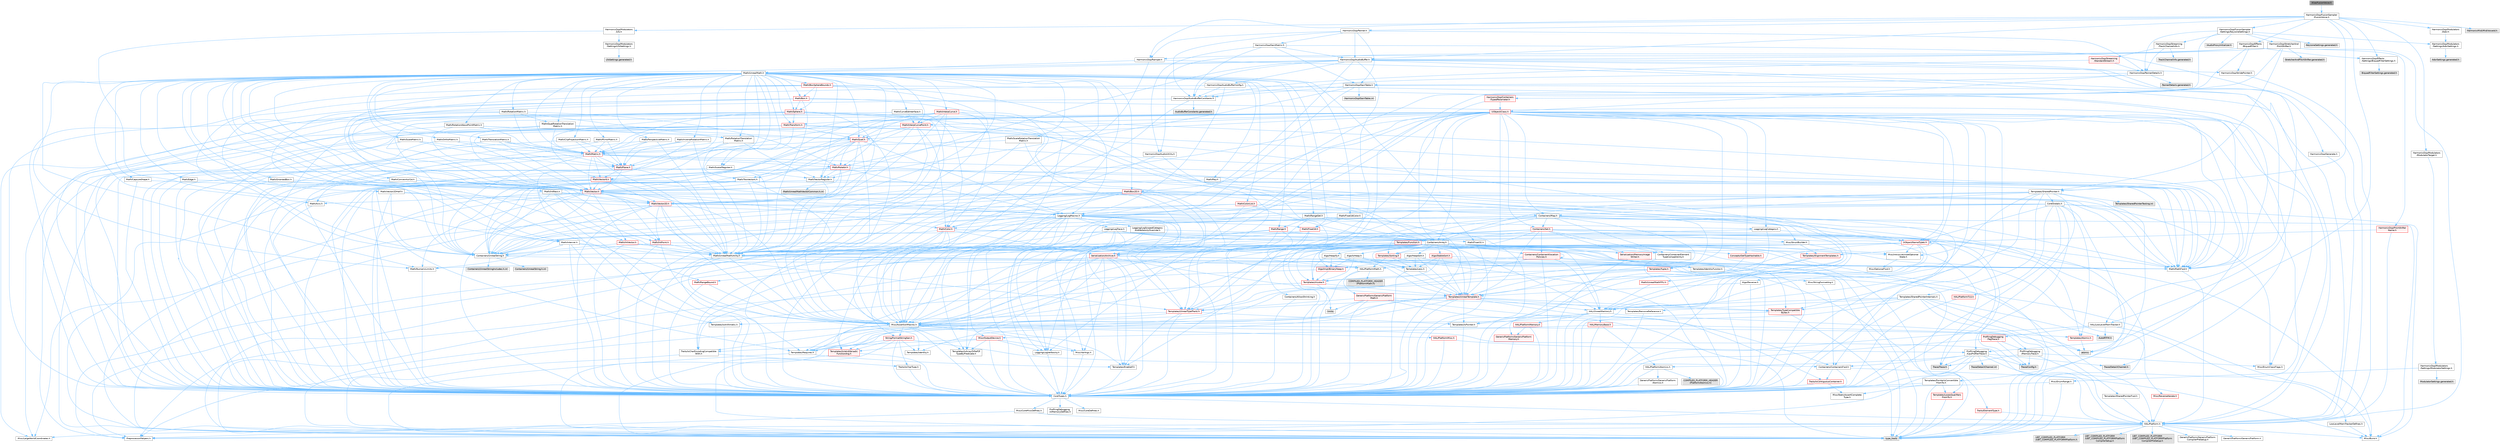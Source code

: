 digraph "AliasFusionVoice.h"
{
 // INTERACTIVE_SVG=YES
 // LATEX_PDF_SIZE
  bgcolor="transparent";
  edge [fontname=Helvetica,fontsize=10,labelfontname=Helvetica,labelfontsize=10];
  node [fontname=Helvetica,fontsize=10,shape=box,height=0.2,width=0.4];
  Node1 [id="Node000001",label="AliasFusionVoice.h",height=0.2,width=0.4,color="gray40", fillcolor="grey60", style="filled", fontcolor="black",tooltip=" "];
  Node1 -> Node2 [id="edge1_Node000001_Node000002",color="steelblue1",style="solid",tooltip=" "];
  Node2 [id="Node000002",label="HarmonixDsp/FusionSampler\l/FusionVoice.h",height=0.2,width=0.4,color="grey40", fillcolor="white", style="filled",URL="$d2/dca/FusionVoice_8h.html",tooltip=" "];
  Node2 -> Node3 [id="edge2_Node000002_Node000003",color="steelblue1",style="solid",tooltip=" "];
  Node3 [id="Node000003",label="HarmonixDsp/AudioBuffer.h",height=0.2,width=0.4,color="grey40", fillcolor="white", style="filled",URL="$d7/da7/AudioBuffer_8h.html",tooltip=" "];
  Node3 -> Node4 [id="edge3_Node000003_Node000004",color="steelblue1",style="solid",tooltip=" "];
  Node4 [id="Node000004",label="HarmonixDsp/AudioBufferConfig.h",height=0.2,width=0.4,color="grey40", fillcolor="white", style="filled",URL="$d8/d7f/AudioBufferConfig_8h.html",tooltip=" "];
  Node4 -> Node5 [id="edge4_Node000004_Node000005",color="steelblue1",style="solid",tooltip=" "];
  Node5 [id="Node000005",label="HarmonixDsp/AudioBufferConstants.h",height=0.2,width=0.4,color="grey40", fillcolor="white", style="filled",URL="$df/d16/AudioBufferConstants_8h.html",tooltip=" "];
  Node5 -> Node6 [id="edge5_Node000005_Node000006",color="steelblue1",style="solid",tooltip=" "];
  Node6 [id="Node000006",label="Containers/UnrealString.h",height=0.2,width=0.4,color="grey40", fillcolor="white", style="filled",URL="$d5/dba/UnrealString_8h.html",tooltip=" "];
  Node6 -> Node7 [id="edge6_Node000006_Node000007",color="steelblue1",style="solid",tooltip=" "];
  Node7 [id="Node000007",label="Containers/UnrealStringIncludes.h.inl",height=0.2,width=0.4,color="grey60", fillcolor="#E0E0E0", style="filled",tooltip=" "];
  Node6 -> Node8 [id="edge7_Node000006_Node000008",color="steelblue1",style="solid",tooltip=" "];
  Node8 [id="Node000008",label="Containers/UnrealString.h.inl",height=0.2,width=0.4,color="grey60", fillcolor="#E0E0E0", style="filled",tooltip=" "];
  Node6 -> Node9 [id="edge8_Node000006_Node000009",color="steelblue1",style="solid",tooltip=" "];
  Node9 [id="Node000009",label="Misc/StringFormatArg.h",height=0.2,width=0.4,color="grey40", fillcolor="white", style="filled",URL="$d2/d16/StringFormatArg_8h.html",tooltip=" "];
  Node9 -> Node10 [id="edge9_Node000009_Node000010",color="steelblue1",style="solid",tooltip=" "];
  Node10 [id="Node000010",label="Containers/ContainersFwd.h",height=0.2,width=0.4,color="grey40", fillcolor="white", style="filled",URL="$d4/d0a/ContainersFwd_8h.html",tooltip=" "];
  Node10 -> Node11 [id="edge10_Node000010_Node000011",color="steelblue1",style="solid",tooltip=" "];
  Node11 [id="Node000011",label="HAL/Platform.h",height=0.2,width=0.4,color="grey40", fillcolor="white", style="filled",URL="$d9/dd0/Platform_8h.html",tooltip=" "];
  Node11 -> Node12 [id="edge11_Node000011_Node000012",color="steelblue1",style="solid",tooltip=" "];
  Node12 [id="Node000012",label="Misc/Build.h",height=0.2,width=0.4,color="grey40", fillcolor="white", style="filled",URL="$d3/dbb/Build_8h.html",tooltip=" "];
  Node11 -> Node13 [id="edge12_Node000011_Node000013",color="steelblue1",style="solid",tooltip=" "];
  Node13 [id="Node000013",label="Misc/LargeWorldCoordinates.h",height=0.2,width=0.4,color="grey40", fillcolor="white", style="filled",URL="$d2/dcb/LargeWorldCoordinates_8h.html",tooltip=" "];
  Node11 -> Node14 [id="edge13_Node000011_Node000014",color="steelblue1",style="solid",tooltip=" "];
  Node14 [id="Node000014",label="type_traits",height=0.2,width=0.4,color="grey60", fillcolor="#E0E0E0", style="filled",tooltip=" "];
  Node11 -> Node15 [id="edge14_Node000011_Node000015",color="steelblue1",style="solid",tooltip=" "];
  Node15 [id="Node000015",label="PreprocessorHelpers.h",height=0.2,width=0.4,color="grey40", fillcolor="white", style="filled",URL="$db/ddb/PreprocessorHelpers_8h.html",tooltip=" "];
  Node11 -> Node16 [id="edge15_Node000011_Node000016",color="steelblue1",style="solid",tooltip=" "];
  Node16 [id="Node000016",label="UBT_COMPILED_PLATFORM\l/UBT_COMPILED_PLATFORMPlatform\lCompilerPreSetup.h",height=0.2,width=0.4,color="grey60", fillcolor="#E0E0E0", style="filled",tooltip=" "];
  Node11 -> Node17 [id="edge16_Node000011_Node000017",color="steelblue1",style="solid",tooltip=" "];
  Node17 [id="Node000017",label="GenericPlatform/GenericPlatform\lCompilerPreSetup.h",height=0.2,width=0.4,color="grey40", fillcolor="white", style="filled",URL="$d9/dc8/GenericPlatformCompilerPreSetup_8h.html",tooltip=" "];
  Node11 -> Node18 [id="edge17_Node000011_Node000018",color="steelblue1",style="solid",tooltip=" "];
  Node18 [id="Node000018",label="GenericPlatform/GenericPlatform.h",height=0.2,width=0.4,color="grey40", fillcolor="white", style="filled",URL="$d6/d84/GenericPlatform_8h.html",tooltip=" "];
  Node11 -> Node19 [id="edge18_Node000011_Node000019",color="steelblue1",style="solid",tooltip=" "];
  Node19 [id="Node000019",label="UBT_COMPILED_PLATFORM\l/UBT_COMPILED_PLATFORMPlatform.h",height=0.2,width=0.4,color="grey60", fillcolor="#E0E0E0", style="filled",tooltip=" "];
  Node11 -> Node20 [id="edge19_Node000011_Node000020",color="steelblue1",style="solid",tooltip=" "];
  Node20 [id="Node000020",label="UBT_COMPILED_PLATFORM\l/UBT_COMPILED_PLATFORMPlatform\lCompilerSetup.h",height=0.2,width=0.4,color="grey60", fillcolor="#E0E0E0", style="filled",tooltip=" "];
  Node10 -> Node21 [id="edge20_Node000010_Node000021",color="steelblue1",style="solid",tooltip=" "];
  Node21 [id="Node000021",label="CoreTypes.h",height=0.2,width=0.4,color="grey40", fillcolor="white", style="filled",URL="$dc/dec/CoreTypes_8h.html",tooltip=" "];
  Node21 -> Node11 [id="edge21_Node000021_Node000011",color="steelblue1",style="solid",tooltip=" "];
  Node21 -> Node22 [id="edge22_Node000021_Node000022",color="steelblue1",style="solid",tooltip=" "];
  Node22 [id="Node000022",label="ProfilingDebugging\l/UMemoryDefines.h",height=0.2,width=0.4,color="grey40", fillcolor="white", style="filled",URL="$d2/da2/UMemoryDefines_8h.html",tooltip=" "];
  Node21 -> Node23 [id="edge23_Node000021_Node000023",color="steelblue1",style="solid",tooltip=" "];
  Node23 [id="Node000023",label="Misc/CoreMiscDefines.h",height=0.2,width=0.4,color="grey40", fillcolor="white", style="filled",URL="$da/d38/CoreMiscDefines_8h.html",tooltip=" "];
  Node23 -> Node11 [id="edge24_Node000023_Node000011",color="steelblue1",style="solid",tooltip=" "];
  Node23 -> Node15 [id="edge25_Node000023_Node000015",color="steelblue1",style="solid",tooltip=" "];
  Node21 -> Node24 [id="edge26_Node000021_Node000024",color="steelblue1",style="solid",tooltip=" "];
  Node24 [id="Node000024",label="Misc/CoreDefines.h",height=0.2,width=0.4,color="grey40", fillcolor="white", style="filled",URL="$d3/dd2/CoreDefines_8h.html",tooltip=" "];
  Node10 -> Node25 [id="edge27_Node000010_Node000025",color="steelblue1",style="solid",tooltip=" "];
  Node25 [id="Node000025",label="Traits/IsContiguousContainer.h",height=0.2,width=0.4,color="red", fillcolor="#FFF0F0", style="filled",URL="$d5/d3c/IsContiguousContainer_8h.html",tooltip=" "];
  Node25 -> Node21 [id="edge28_Node000025_Node000021",color="steelblue1",style="solid",tooltip=" "];
  Node25 -> Node26 [id="edge29_Node000025_Node000026",color="steelblue1",style="solid",tooltip=" "];
  Node26 [id="Node000026",label="Misc/StaticAssertComplete\lType.h",height=0.2,width=0.4,color="grey40", fillcolor="white", style="filled",URL="$d5/d4e/StaticAssertCompleteType_8h.html",tooltip=" "];
  Node5 -> Node28 [id="edge30_Node000005_Node000028",color="steelblue1",style="solid",tooltip=" "];
  Node28 [id="Node000028",label="Math/UnrealMathUtility.h",height=0.2,width=0.4,color="grey40", fillcolor="white", style="filled",URL="$db/db8/UnrealMathUtility_8h.html",tooltip=" "];
  Node28 -> Node21 [id="edge31_Node000028_Node000021",color="steelblue1",style="solid",tooltip=" "];
  Node28 -> Node29 [id="edge32_Node000028_Node000029",color="steelblue1",style="solid",tooltip=" "];
  Node29 [id="Node000029",label="Misc/AssertionMacros.h",height=0.2,width=0.4,color="grey40", fillcolor="white", style="filled",URL="$d0/dfa/AssertionMacros_8h.html",tooltip=" "];
  Node29 -> Node21 [id="edge33_Node000029_Node000021",color="steelblue1",style="solid",tooltip=" "];
  Node29 -> Node11 [id="edge34_Node000029_Node000011",color="steelblue1",style="solid",tooltip=" "];
  Node29 -> Node30 [id="edge35_Node000029_Node000030",color="steelblue1",style="solid",tooltip=" "];
  Node30 [id="Node000030",label="HAL/PlatformMisc.h",height=0.2,width=0.4,color="red", fillcolor="#FFF0F0", style="filled",URL="$d0/df5/PlatformMisc_8h.html",tooltip=" "];
  Node30 -> Node21 [id="edge36_Node000030_Node000021",color="steelblue1",style="solid",tooltip=" "];
  Node30 -> Node54 [id="edge37_Node000030_Node000054",color="steelblue1",style="solid",tooltip=" "];
  Node54 [id="Node000054",label="ProfilingDebugging\l/CpuProfilerTrace.h",height=0.2,width=0.4,color="grey40", fillcolor="white", style="filled",URL="$da/dcb/CpuProfilerTrace_8h.html",tooltip=" "];
  Node54 -> Node21 [id="edge38_Node000054_Node000021",color="steelblue1",style="solid",tooltip=" "];
  Node54 -> Node10 [id="edge39_Node000054_Node000010",color="steelblue1",style="solid",tooltip=" "];
  Node54 -> Node55 [id="edge40_Node000054_Node000055",color="steelblue1",style="solid",tooltip=" "];
  Node55 [id="Node000055",label="HAL/PlatformAtomics.h",height=0.2,width=0.4,color="grey40", fillcolor="white", style="filled",URL="$d3/d36/PlatformAtomics_8h.html",tooltip=" "];
  Node55 -> Node21 [id="edge41_Node000055_Node000021",color="steelblue1",style="solid",tooltip=" "];
  Node55 -> Node56 [id="edge42_Node000055_Node000056",color="steelblue1",style="solid",tooltip=" "];
  Node56 [id="Node000056",label="GenericPlatform/GenericPlatform\lAtomics.h",height=0.2,width=0.4,color="grey40", fillcolor="white", style="filled",URL="$da/d72/GenericPlatformAtomics_8h.html",tooltip=" "];
  Node56 -> Node21 [id="edge43_Node000056_Node000021",color="steelblue1",style="solid",tooltip=" "];
  Node55 -> Node57 [id="edge44_Node000055_Node000057",color="steelblue1",style="solid",tooltip=" "];
  Node57 [id="Node000057",label="COMPILED_PLATFORM_HEADER\l(PlatformAtomics.h)",height=0.2,width=0.4,color="grey60", fillcolor="#E0E0E0", style="filled",tooltip=" "];
  Node54 -> Node15 [id="edge45_Node000054_Node000015",color="steelblue1",style="solid",tooltip=" "];
  Node54 -> Node12 [id="edge46_Node000054_Node000012",color="steelblue1",style="solid",tooltip=" "];
  Node54 -> Node58 [id="edge47_Node000054_Node000058",color="steelblue1",style="solid",tooltip=" "];
  Node58 [id="Node000058",label="Trace/Config.h",height=0.2,width=0.4,color="grey60", fillcolor="#E0E0E0", style="filled",tooltip=" "];
  Node54 -> Node59 [id="edge48_Node000054_Node000059",color="steelblue1",style="solid",tooltip=" "];
  Node59 [id="Node000059",label="Trace/Detail/Channel.h",height=0.2,width=0.4,color="grey60", fillcolor="#E0E0E0", style="filled",tooltip=" "];
  Node54 -> Node60 [id="edge49_Node000054_Node000060",color="steelblue1",style="solid",tooltip=" "];
  Node60 [id="Node000060",label="Trace/Detail/Channel.inl",height=0.2,width=0.4,color="grey60", fillcolor="#E0E0E0", style="filled",tooltip=" "];
  Node54 -> Node61 [id="edge50_Node000054_Node000061",color="steelblue1",style="solid",tooltip=" "];
  Node61 [id="Node000061",label="Trace/Trace.h",height=0.2,width=0.4,color="grey60", fillcolor="#E0E0E0", style="filled",tooltip=" "];
  Node29 -> Node15 [id="edge51_Node000029_Node000015",color="steelblue1",style="solid",tooltip=" "];
  Node29 -> Node62 [id="edge52_Node000029_Node000062",color="steelblue1",style="solid",tooltip=" "];
  Node62 [id="Node000062",label="Templates/EnableIf.h",height=0.2,width=0.4,color="grey40", fillcolor="white", style="filled",URL="$d7/d60/EnableIf_8h.html",tooltip=" "];
  Node62 -> Node21 [id="edge53_Node000062_Node000021",color="steelblue1",style="solid",tooltip=" "];
  Node29 -> Node63 [id="edge54_Node000029_Node000063",color="steelblue1",style="solid",tooltip=" "];
  Node63 [id="Node000063",label="Templates/IsArrayOrRefOf\lTypeByPredicate.h",height=0.2,width=0.4,color="grey40", fillcolor="white", style="filled",URL="$d6/da1/IsArrayOrRefOfTypeByPredicate_8h.html",tooltip=" "];
  Node63 -> Node21 [id="edge55_Node000063_Node000021",color="steelblue1",style="solid",tooltip=" "];
  Node29 -> Node64 [id="edge56_Node000029_Node000064",color="steelblue1",style="solid",tooltip=" "];
  Node64 [id="Node000064",label="Templates/IsValidVariadic\lFunctionArg.h",height=0.2,width=0.4,color="red", fillcolor="#FFF0F0", style="filled",URL="$d0/dc8/IsValidVariadicFunctionArg_8h.html",tooltip=" "];
  Node64 -> Node21 [id="edge57_Node000064_Node000021",color="steelblue1",style="solid",tooltip=" "];
  Node64 -> Node14 [id="edge58_Node000064_Node000014",color="steelblue1",style="solid",tooltip=" "];
  Node29 -> Node66 [id="edge59_Node000029_Node000066",color="steelblue1",style="solid",tooltip=" "];
  Node66 [id="Node000066",label="Traits/IsCharEncodingCompatible\lWith.h",height=0.2,width=0.4,color="grey40", fillcolor="white", style="filled",URL="$df/dd1/IsCharEncodingCompatibleWith_8h.html",tooltip=" "];
  Node66 -> Node14 [id="edge60_Node000066_Node000014",color="steelblue1",style="solid",tooltip=" "];
  Node66 -> Node67 [id="edge61_Node000066_Node000067",color="steelblue1",style="solid",tooltip=" "];
  Node67 [id="Node000067",label="Traits/IsCharType.h",height=0.2,width=0.4,color="grey40", fillcolor="white", style="filled",URL="$db/d51/IsCharType_8h.html",tooltip=" "];
  Node67 -> Node21 [id="edge62_Node000067_Node000021",color="steelblue1",style="solid",tooltip=" "];
  Node29 -> Node68 [id="edge63_Node000029_Node000068",color="steelblue1",style="solid",tooltip=" "];
  Node68 [id="Node000068",label="Misc/VarArgs.h",height=0.2,width=0.4,color="grey40", fillcolor="white", style="filled",URL="$d5/d6f/VarArgs_8h.html",tooltip=" "];
  Node68 -> Node21 [id="edge64_Node000068_Node000021",color="steelblue1",style="solid",tooltip=" "];
  Node29 -> Node69 [id="edge65_Node000029_Node000069",color="steelblue1",style="solid",tooltip=" "];
  Node69 [id="Node000069",label="String/FormatStringSan.h",height=0.2,width=0.4,color="red", fillcolor="#FFF0F0", style="filled",URL="$d3/d8b/FormatStringSan_8h.html",tooltip=" "];
  Node69 -> Node14 [id="edge66_Node000069_Node000014",color="steelblue1",style="solid",tooltip=" "];
  Node69 -> Node21 [id="edge67_Node000069_Node000021",color="steelblue1",style="solid",tooltip=" "];
  Node69 -> Node70 [id="edge68_Node000069_Node000070",color="steelblue1",style="solid",tooltip=" "];
  Node70 [id="Node000070",label="Templates/Requires.h",height=0.2,width=0.4,color="grey40", fillcolor="white", style="filled",URL="$dc/d96/Requires_8h.html",tooltip=" "];
  Node70 -> Node62 [id="edge69_Node000070_Node000062",color="steelblue1",style="solid",tooltip=" "];
  Node70 -> Node14 [id="edge70_Node000070_Node000014",color="steelblue1",style="solid",tooltip=" "];
  Node69 -> Node71 [id="edge71_Node000069_Node000071",color="steelblue1",style="solid",tooltip=" "];
  Node71 [id="Node000071",label="Templates/Identity.h",height=0.2,width=0.4,color="grey40", fillcolor="white", style="filled",URL="$d0/dd5/Identity_8h.html",tooltip=" "];
  Node69 -> Node64 [id="edge72_Node000069_Node000064",color="steelblue1",style="solid",tooltip=" "];
  Node69 -> Node67 [id="edge73_Node000069_Node000067",color="steelblue1",style="solid",tooltip=" "];
  Node69 -> Node10 [id="edge74_Node000069_Node000010",color="steelblue1",style="solid",tooltip=" "];
  Node29 -> Node75 [id="edge75_Node000029_Node000075",color="steelblue1",style="solid",tooltip=" "];
  Node75 [id="Node000075",label="atomic",height=0.2,width=0.4,color="grey60", fillcolor="#E0E0E0", style="filled",tooltip=" "];
  Node28 -> Node76 [id="edge76_Node000028_Node000076",color="steelblue1",style="solid",tooltip=" "];
  Node76 [id="Node000076",label="HAL/PlatformMath.h",height=0.2,width=0.4,color="grey40", fillcolor="white", style="filled",URL="$dc/d53/PlatformMath_8h.html",tooltip=" "];
  Node76 -> Node21 [id="edge77_Node000076_Node000021",color="steelblue1",style="solid",tooltip=" "];
  Node76 -> Node77 [id="edge78_Node000076_Node000077",color="steelblue1",style="solid",tooltip=" "];
  Node77 [id="Node000077",label="GenericPlatform/GenericPlatform\lMath.h",height=0.2,width=0.4,color="red", fillcolor="#FFF0F0", style="filled",URL="$d5/d79/GenericPlatformMath_8h.html",tooltip=" "];
  Node77 -> Node21 [id="edge79_Node000077_Node000021",color="steelblue1",style="solid",tooltip=" "];
  Node77 -> Node10 [id="edge80_Node000077_Node000010",color="steelblue1",style="solid",tooltip=" "];
  Node77 -> Node82 [id="edge81_Node000077_Node000082",color="steelblue1",style="solid",tooltip=" "];
  Node82 [id="Node000082",label="Templates/UnrealTypeTraits.h",height=0.2,width=0.4,color="red", fillcolor="#FFF0F0", style="filled",URL="$d2/d2d/UnrealTypeTraits_8h.html",tooltip=" "];
  Node82 -> Node21 [id="edge82_Node000082_Node000021",color="steelblue1",style="solid",tooltip=" "];
  Node82 -> Node83 [id="edge83_Node000082_Node000083",color="steelblue1",style="solid",tooltip=" "];
  Node83 [id="Node000083",label="Templates/IsPointer.h",height=0.2,width=0.4,color="grey40", fillcolor="white", style="filled",URL="$d7/d05/IsPointer_8h.html",tooltip=" "];
  Node83 -> Node21 [id="edge84_Node000083_Node000021",color="steelblue1",style="solid",tooltip=" "];
  Node82 -> Node29 [id="edge85_Node000082_Node000029",color="steelblue1",style="solid",tooltip=" "];
  Node82 -> Node62 [id="edge86_Node000082_Node000062",color="steelblue1",style="solid",tooltip=" "];
  Node82 -> Node84 [id="edge87_Node000082_Node000084",color="steelblue1",style="solid",tooltip=" "];
  Node84 [id="Node000084",label="Templates/IsArithmetic.h",height=0.2,width=0.4,color="grey40", fillcolor="white", style="filled",URL="$d2/d5d/IsArithmetic_8h.html",tooltip=" "];
  Node84 -> Node21 [id="edge88_Node000084_Node000021",color="steelblue1",style="solid",tooltip=" "];
  Node77 -> Node70 [id="edge89_Node000077_Node000070",color="steelblue1",style="solid",tooltip=" "];
  Node77 -> Node92 [id="edge90_Node000077_Node000092",color="steelblue1",style="solid",tooltip=" "];
  Node92 [id="Node000092",label="Templates/TypeCompatible\lBytes.h",height=0.2,width=0.4,color="red", fillcolor="#FFF0F0", style="filled",URL="$df/d0a/TypeCompatibleBytes_8h.html",tooltip=" "];
  Node92 -> Node21 [id="edge91_Node000092_Node000021",color="steelblue1",style="solid",tooltip=" "];
  Node92 -> Node14 [id="edge92_Node000092_Node000014",color="steelblue1",style="solid",tooltip=" "];
  Node77 -> Node93 [id="edge93_Node000077_Node000093",color="steelblue1",style="solid",tooltip=" "];
  Node93 [id="Node000093",label="limits",height=0.2,width=0.4,color="grey60", fillcolor="#E0E0E0", style="filled",tooltip=" "];
  Node77 -> Node14 [id="edge94_Node000077_Node000014",color="steelblue1",style="solid",tooltip=" "];
  Node76 -> Node94 [id="edge95_Node000076_Node000094",color="steelblue1",style="solid",tooltip=" "];
  Node94 [id="Node000094",label="COMPILED_PLATFORM_HEADER\l(PlatformMath.h)",height=0.2,width=0.4,color="grey60", fillcolor="#E0E0E0", style="filled",tooltip=" "];
  Node28 -> Node35 [id="edge96_Node000028_Node000035",color="steelblue1",style="solid",tooltip=" "];
  Node35 [id="Node000035",label="Math/MathFwd.h",height=0.2,width=0.4,color="grey40", fillcolor="white", style="filled",URL="$d2/d10/MathFwd_8h.html",tooltip=" "];
  Node35 -> Node11 [id="edge97_Node000035_Node000011",color="steelblue1",style="solid",tooltip=" "];
  Node28 -> Node71 [id="edge98_Node000028_Node000071",color="steelblue1",style="solid",tooltip=" "];
  Node28 -> Node70 [id="edge99_Node000028_Node000070",color="steelblue1",style="solid",tooltip=" "];
  Node5 -> Node95 [id="edge100_Node000005_Node000095",color="steelblue1",style="solid",tooltip=" "];
  Node95 [id="Node000095",label="AudioBufferConstants.generated.h",height=0.2,width=0.4,color="grey60", fillcolor="#E0E0E0", style="filled",tooltip=" "];
  Node4 -> Node6 [id="edge101_Node000004_Node000006",color="steelblue1",style="solid",tooltip=" "];
  Node4 -> Node96 [id="edge102_Node000004_Node000096",color="steelblue1",style="solid",tooltip=" "];
  Node96 [id="Node000096",label="Logging/LogMacros.h",height=0.2,width=0.4,color="grey40", fillcolor="white", style="filled",URL="$d0/d16/LogMacros_8h.html",tooltip=" "];
  Node96 -> Node6 [id="edge103_Node000096_Node000006",color="steelblue1",style="solid",tooltip=" "];
  Node96 -> Node21 [id="edge104_Node000096_Node000021",color="steelblue1",style="solid",tooltip=" "];
  Node96 -> Node15 [id="edge105_Node000096_Node000015",color="steelblue1",style="solid",tooltip=" "];
  Node96 -> Node97 [id="edge106_Node000096_Node000097",color="steelblue1",style="solid",tooltip=" "];
  Node97 [id="Node000097",label="Logging/LogCategory.h",height=0.2,width=0.4,color="grey40", fillcolor="white", style="filled",URL="$d9/d36/LogCategory_8h.html",tooltip=" "];
  Node97 -> Node21 [id="edge107_Node000097_Node000021",color="steelblue1",style="solid",tooltip=" "];
  Node97 -> Node98 [id="edge108_Node000097_Node000098",color="steelblue1",style="solid",tooltip=" "];
  Node98 [id="Node000098",label="Logging/LogVerbosity.h",height=0.2,width=0.4,color="grey40", fillcolor="white", style="filled",URL="$d2/d8f/LogVerbosity_8h.html",tooltip=" "];
  Node98 -> Node21 [id="edge109_Node000098_Node000021",color="steelblue1",style="solid",tooltip=" "];
  Node97 -> Node99 [id="edge110_Node000097_Node000099",color="steelblue1",style="solid",tooltip=" "];
  Node99 [id="Node000099",label="UObject/NameTypes.h",height=0.2,width=0.4,color="red", fillcolor="#FFF0F0", style="filled",URL="$d6/d35/NameTypes_8h.html",tooltip=" "];
  Node99 -> Node21 [id="edge111_Node000099_Node000021",color="steelblue1",style="solid",tooltip=" "];
  Node99 -> Node29 [id="edge112_Node000099_Node000029",color="steelblue1",style="solid",tooltip=" "];
  Node99 -> Node100 [id="edge113_Node000099_Node000100",color="steelblue1",style="solid",tooltip=" "];
  Node100 [id="Node000100",label="HAL/UnrealMemory.h",height=0.2,width=0.4,color="grey40", fillcolor="white", style="filled",URL="$d9/d96/UnrealMemory_8h.html",tooltip=" "];
  Node100 -> Node21 [id="edge114_Node000100_Node000021",color="steelblue1",style="solid",tooltip=" "];
  Node100 -> Node101 [id="edge115_Node000100_Node000101",color="steelblue1",style="solid",tooltip=" "];
  Node101 [id="Node000101",label="GenericPlatform/GenericPlatform\lMemory.h",height=0.2,width=0.4,color="red", fillcolor="#FFF0F0", style="filled",URL="$dd/d22/GenericPlatformMemory_8h.html",tooltip=" "];
  Node101 -> Node21 [id="edge116_Node000101_Node000021",color="steelblue1",style="solid",tooltip=" "];
  Node100 -> Node104 [id="edge117_Node000100_Node000104",color="steelblue1",style="solid",tooltip=" "];
  Node104 [id="Node000104",label="HAL/MemoryBase.h",height=0.2,width=0.4,color="red", fillcolor="#FFF0F0", style="filled",URL="$d6/d9f/MemoryBase_8h.html",tooltip=" "];
  Node104 -> Node21 [id="edge118_Node000104_Node000021",color="steelblue1",style="solid",tooltip=" "];
  Node104 -> Node55 [id="edge119_Node000104_Node000055",color="steelblue1",style="solid",tooltip=" "];
  Node104 -> Node106 [id="edge120_Node000104_Node000106",color="steelblue1",style="solid",tooltip=" "];
  Node106 [id="Node000106",label="Misc/OutputDevice.h",height=0.2,width=0.4,color="red", fillcolor="#FFF0F0", style="filled",URL="$d7/d32/OutputDevice_8h.html",tooltip=" "];
  Node106 -> Node21 [id="edge121_Node000106_Node000021",color="steelblue1",style="solid",tooltip=" "];
  Node106 -> Node98 [id="edge122_Node000106_Node000098",color="steelblue1",style="solid",tooltip=" "];
  Node106 -> Node68 [id="edge123_Node000106_Node000068",color="steelblue1",style="solid",tooltip=" "];
  Node106 -> Node63 [id="edge124_Node000106_Node000063",color="steelblue1",style="solid",tooltip=" "];
  Node106 -> Node64 [id="edge125_Node000106_Node000064",color="steelblue1",style="solid",tooltip=" "];
  Node106 -> Node66 [id="edge126_Node000106_Node000066",color="steelblue1",style="solid",tooltip=" "];
  Node104 -> Node107 [id="edge127_Node000104_Node000107",color="steelblue1",style="solid",tooltip=" "];
  Node107 [id="Node000107",label="Templates/Atomic.h",height=0.2,width=0.4,color="red", fillcolor="#FFF0F0", style="filled",URL="$d3/d91/Atomic_8h.html",tooltip=" "];
  Node107 -> Node75 [id="edge128_Node000107_Node000075",color="steelblue1",style="solid",tooltip=" "];
  Node100 -> Node113 [id="edge129_Node000100_Node000113",color="steelblue1",style="solid",tooltip=" "];
  Node113 [id="Node000113",label="HAL/PlatformMemory.h",height=0.2,width=0.4,color="red", fillcolor="#FFF0F0", style="filled",URL="$de/d68/PlatformMemory_8h.html",tooltip=" "];
  Node113 -> Node21 [id="edge130_Node000113_Node000021",color="steelblue1",style="solid",tooltip=" "];
  Node113 -> Node101 [id="edge131_Node000113_Node000101",color="steelblue1",style="solid",tooltip=" "];
  Node100 -> Node115 [id="edge132_Node000100_Node000115",color="steelblue1",style="solid",tooltip=" "];
  Node115 [id="Node000115",label="ProfilingDebugging\l/MemoryTrace.h",height=0.2,width=0.4,color="grey40", fillcolor="white", style="filled",URL="$da/dd7/MemoryTrace_8h.html",tooltip=" "];
  Node115 -> Node11 [id="edge133_Node000115_Node000011",color="steelblue1",style="solid",tooltip=" "];
  Node115 -> Node50 [id="edge134_Node000115_Node000050",color="steelblue1",style="solid",tooltip=" "];
  Node50 [id="Node000050",label="Misc/EnumClassFlags.h",height=0.2,width=0.4,color="grey40", fillcolor="white", style="filled",URL="$d8/de7/EnumClassFlags_8h.html",tooltip=" "];
  Node115 -> Node58 [id="edge135_Node000115_Node000058",color="steelblue1",style="solid",tooltip=" "];
  Node115 -> Node61 [id="edge136_Node000115_Node000061",color="steelblue1",style="solid",tooltip=" "];
  Node100 -> Node83 [id="edge137_Node000100_Node000083",color="steelblue1",style="solid",tooltip=" "];
  Node99 -> Node82 [id="edge138_Node000099_Node000082",color="steelblue1",style="solid",tooltip=" "];
  Node99 -> Node116 [id="edge139_Node000099_Node000116",color="steelblue1",style="solid",tooltip=" "];
  Node116 [id="Node000116",label="Templates/UnrealTemplate.h",height=0.2,width=0.4,color="red", fillcolor="#FFF0F0", style="filled",URL="$d4/d24/UnrealTemplate_8h.html",tooltip=" "];
  Node116 -> Node21 [id="edge140_Node000116_Node000021",color="steelblue1",style="solid",tooltip=" "];
  Node116 -> Node83 [id="edge141_Node000116_Node000083",color="steelblue1",style="solid",tooltip=" "];
  Node116 -> Node100 [id="edge142_Node000116_Node000100",color="steelblue1",style="solid",tooltip=" "];
  Node116 -> Node82 [id="edge143_Node000116_Node000082",color="steelblue1",style="solid",tooltip=" "];
  Node116 -> Node80 [id="edge144_Node000116_Node000080",color="steelblue1",style="solid",tooltip=" "];
  Node80 [id="Node000080",label="Templates/RemoveReference.h",height=0.2,width=0.4,color="grey40", fillcolor="white", style="filled",URL="$da/dbe/RemoveReference_8h.html",tooltip=" "];
  Node80 -> Node21 [id="edge145_Node000080_Node000021",color="steelblue1",style="solid",tooltip=" "];
  Node116 -> Node70 [id="edge146_Node000116_Node000070",color="steelblue1",style="solid",tooltip=" "];
  Node116 -> Node92 [id="edge147_Node000116_Node000092",color="steelblue1",style="solid",tooltip=" "];
  Node116 -> Node71 [id="edge148_Node000116_Node000071",color="steelblue1",style="solid",tooltip=" "];
  Node116 -> Node25 [id="edge149_Node000116_Node000025",color="steelblue1",style="solid",tooltip=" "];
  Node116 -> Node14 [id="edge150_Node000116_Node000014",color="steelblue1",style="solid",tooltip=" "];
  Node99 -> Node6 [id="edge151_Node000099_Node000006",color="steelblue1",style="solid",tooltip=" "];
  Node99 -> Node107 [id="edge152_Node000099_Node000107",color="steelblue1",style="solid",tooltip=" "];
  Node99 -> Node129 [id="edge153_Node000099_Node000129",color="steelblue1",style="solid",tooltip=" "];
  Node129 [id="Node000129",label="Misc/IntrusiveUnsetOptional\lState.h",height=0.2,width=0.4,color="grey40", fillcolor="white", style="filled",URL="$d2/d0a/IntrusiveUnsetOptionalState_8h.html",tooltip=" "];
  Node129 -> Node130 [id="edge154_Node000129_Node000130",color="steelblue1",style="solid",tooltip=" "];
  Node130 [id="Node000130",label="Misc/OptionalFwd.h",height=0.2,width=0.4,color="grey40", fillcolor="white", style="filled",URL="$dc/d50/OptionalFwd_8h.html",tooltip=" "];
  Node99 -> Node61 [id="edge155_Node000099_Node000061",color="steelblue1",style="solid",tooltip=" "];
  Node96 -> Node187 [id="edge156_Node000096_Node000187",color="steelblue1",style="solid",tooltip=" "];
  Node187 [id="Node000187",label="Logging/LogScopedCategory\lAndVerbosityOverride.h",height=0.2,width=0.4,color="grey40", fillcolor="white", style="filled",URL="$de/dba/LogScopedCategoryAndVerbosityOverride_8h.html",tooltip=" "];
  Node187 -> Node21 [id="edge157_Node000187_Node000021",color="steelblue1",style="solid",tooltip=" "];
  Node187 -> Node98 [id="edge158_Node000187_Node000098",color="steelblue1",style="solid",tooltip=" "];
  Node187 -> Node99 [id="edge159_Node000187_Node000099",color="steelblue1",style="solid",tooltip=" "];
  Node96 -> Node188 [id="edge160_Node000096_Node000188",color="steelblue1",style="solid",tooltip=" "];
  Node188 [id="Node000188",label="Logging/LogTrace.h",height=0.2,width=0.4,color="grey40", fillcolor="white", style="filled",URL="$d5/d91/LogTrace_8h.html",tooltip=" "];
  Node188 -> Node21 [id="edge161_Node000188_Node000021",color="steelblue1",style="solid",tooltip=" "];
  Node188 -> Node128 [id="edge162_Node000188_Node000128",color="steelblue1",style="solid",tooltip=" "];
  Node128 [id="Node000128",label="Containers/Array.h",height=0.2,width=0.4,color="grey40", fillcolor="white", style="filled",URL="$df/dd0/Array_8h.html",tooltip=" "];
  Node128 -> Node21 [id="edge163_Node000128_Node000021",color="steelblue1",style="solid",tooltip=" "];
  Node128 -> Node29 [id="edge164_Node000128_Node000029",color="steelblue1",style="solid",tooltip=" "];
  Node128 -> Node129 [id="edge165_Node000128_Node000129",color="steelblue1",style="solid",tooltip=" "];
  Node128 -> Node131 [id="edge166_Node000128_Node000131",color="steelblue1",style="solid",tooltip=" "];
  Node131 [id="Node000131",label="Misc/ReverseIterate.h",height=0.2,width=0.4,color="red", fillcolor="#FFF0F0", style="filled",URL="$db/de3/ReverseIterate_8h.html",tooltip=" "];
  Node131 -> Node11 [id="edge167_Node000131_Node000011",color="steelblue1",style="solid",tooltip=" "];
  Node128 -> Node100 [id="edge168_Node000128_Node000100",color="steelblue1",style="solid",tooltip=" "];
  Node128 -> Node82 [id="edge169_Node000128_Node000082",color="steelblue1",style="solid",tooltip=" "];
  Node128 -> Node116 [id="edge170_Node000128_Node000116",color="steelblue1",style="solid",tooltip=" "];
  Node128 -> Node133 [id="edge171_Node000128_Node000133",color="steelblue1",style="solid",tooltip=" "];
  Node133 [id="Node000133",label="Containers/AllowShrinking.h",height=0.2,width=0.4,color="grey40", fillcolor="white", style="filled",URL="$d7/d1a/AllowShrinking_8h.html",tooltip=" "];
  Node133 -> Node21 [id="edge172_Node000133_Node000021",color="steelblue1",style="solid",tooltip=" "];
  Node128 -> Node124 [id="edge173_Node000128_Node000124",color="steelblue1",style="solid",tooltip=" "];
  Node124 [id="Node000124",label="Containers/ContainerAllocation\lPolicies.h",height=0.2,width=0.4,color="red", fillcolor="#FFF0F0", style="filled",URL="$d7/dff/ContainerAllocationPolicies_8h.html",tooltip=" "];
  Node124 -> Node21 [id="edge174_Node000124_Node000021",color="steelblue1",style="solid",tooltip=" "];
  Node124 -> Node124 [id="edge175_Node000124_Node000124",color="steelblue1",style="solid",tooltip=" "];
  Node124 -> Node76 [id="edge176_Node000124_Node000076",color="steelblue1",style="solid",tooltip=" "];
  Node124 -> Node100 [id="edge177_Node000124_Node000100",color="steelblue1",style="solid",tooltip=" "];
  Node124 -> Node48 [id="edge178_Node000124_Node000048",color="steelblue1",style="solid",tooltip=" "];
  Node48 [id="Node000048",label="Math/NumericLimits.h",height=0.2,width=0.4,color="grey40", fillcolor="white", style="filled",URL="$df/d1b/NumericLimits_8h.html",tooltip=" "];
  Node48 -> Node21 [id="edge179_Node000048_Node000021",color="steelblue1",style="solid",tooltip=" "];
  Node124 -> Node29 [id="edge180_Node000124_Node000029",color="steelblue1",style="solid",tooltip=" "];
  Node124 -> Node92 [id="edge181_Node000124_Node000092",color="steelblue1",style="solid",tooltip=" "];
  Node124 -> Node14 [id="edge182_Node000124_Node000014",color="steelblue1",style="solid",tooltip=" "];
  Node128 -> Node134 [id="edge183_Node000128_Node000134",color="steelblue1",style="solid",tooltip=" "];
  Node134 [id="Node000134",label="Containers/ContainerElement\lTypeCompatibility.h",height=0.2,width=0.4,color="grey40", fillcolor="white", style="filled",URL="$df/ddf/ContainerElementTypeCompatibility_8h.html",tooltip=" "];
  Node134 -> Node21 [id="edge184_Node000134_Node000021",color="steelblue1",style="solid",tooltip=" "];
  Node134 -> Node82 [id="edge185_Node000134_Node000082",color="steelblue1",style="solid",tooltip=" "];
  Node128 -> Node135 [id="edge186_Node000128_Node000135",color="steelblue1",style="solid",tooltip=" "];
  Node135 [id="Node000135",label="Serialization/Archive.h",height=0.2,width=0.4,color="red", fillcolor="#FFF0F0", style="filled",URL="$d7/d3b/Archive_8h.html",tooltip=" "];
  Node135 -> Node21 [id="edge187_Node000135_Node000021",color="steelblue1",style="solid",tooltip=" "];
  Node135 -> Node35 [id="edge188_Node000135_Node000035",color="steelblue1",style="solid",tooltip=" "];
  Node135 -> Node29 [id="edge189_Node000135_Node000029",color="steelblue1",style="solid",tooltip=" "];
  Node135 -> Node12 [id="edge190_Node000135_Node000012",color="steelblue1",style="solid",tooltip=" "];
  Node135 -> Node68 [id="edge191_Node000135_Node000068",color="steelblue1",style="solid",tooltip=" "];
  Node135 -> Node62 [id="edge192_Node000135_Node000062",color="steelblue1",style="solid",tooltip=" "];
  Node135 -> Node63 [id="edge193_Node000135_Node000063",color="steelblue1",style="solid",tooltip=" "];
  Node135 -> Node64 [id="edge194_Node000135_Node000064",color="steelblue1",style="solid",tooltip=" "];
  Node135 -> Node116 [id="edge195_Node000135_Node000116",color="steelblue1",style="solid",tooltip=" "];
  Node135 -> Node66 [id="edge196_Node000135_Node000066",color="steelblue1",style="solid",tooltip=" "];
  Node128 -> Node145 [id="edge197_Node000128_Node000145",color="steelblue1",style="solid",tooltip=" "];
  Node145 [id="Node000145",label="Serialization/MemoryImage\lWriter.h",height=0.2,width=0.4,color="red", fillcolor="#FFF0F0", style="filled",URL="$d0/d08/MemoryImageWriter_8h.html",tooltip=" "];
  Node145 -> Node21 [id="edge198_Node000145_Node000021",color="steelblue1",style="solid",tooltip=" "];
  Node128 -> Node159 [id="edge199_Node000128_Node000159",color="steelblue1",style="solid",tooltip=" "];
  Node159 [id="Node000159",label="Algo/Heapify.h",height=0.2,width=0.4,color="grey40", fillcolor="white", style="filled",URL="$d0/d2a/Heapify_8h.html",tooltip=" "];
  Node159 -> Node160 [id="edge200_Node000159_Node000160",color="steelblue1",style="solid",tooltip=" "];
  Node160 [id="Node000160",label="Algo/Impl/BinaryHeap.h",height=0.2,width=0.4,color="red", fillcolor="#FFF0F0", style="filled",URL="$d7/da3/Algo_2Impl_2BinaryHeap_8h.html",tooltip=" "];
  Node160 -> Node161 [id="edge201_Node000160_Node000161",color="steelblue1",style="solid",tooltip=" "];
  Node161 [id="Node000161",label="Templates/Invoke.h",height=0.2,width=0.4,color="red", fillcolor="#FFF0F0", style="filled",URL="$d7/deb/Invoke_8h.html",tooltip=" "];
  Node161 -> Node21 [id="edge202_Node000161_Node000021",color="steelblue1",style="solid",tooltip=" "];
  Node161 -> Node116 [id="edge203_Node000161_Node000116",color="steelblue1",style="solid",tooltip=" "];
  Node161 -> Node14 [id="edge204_Node000161_Node000014",color="steelblue1",style="solid",tooltip=" "];
  Node160 -> Node14 [id="edge205_Node000160_Node000014",color="steelblue1",style="solid",tooltip=" "];
  Node159 -> Node165 [id="edge206_Node000159_Node000165",color="steelblue1",style="solid",tooltip=" "];
  Node165 [id="Node000165",label="Templates/IdentityFunctor.h",height=0.2,width=0.4,color="grey40", fillcolor="white", style="filled",URL="$d7/d2e/IdentityFunctor_8h.html",tooltip=" "];
  Node165 -> Node11 [id="edge207_Node000165_Node000011",color="steelblue1",style="solid",tooltip=" "];
  Node159 -> Node161 [id="edge208_Node000159_Node000161",color="steelblue1",style="solid",tooltip=" "];
  Node159 -> Node166 [id="edge209_Node000159_Node000166",color="steelblue1",style="solid",tooltip=" "];
  Node166 [id="Node000166",label="Templates/Less.h",height=0.2,width=0.4,color="grey40", fillcolor="white", style="filled",URL="$de/dc8/Less_8h.html",tooltip=" "];
  Node166 -> Node21 [id="edge210_Node000166_Node000021",color="steelblue1",style="solid",tooltip=" "];
  Node166 -> Node116 [id="edge211_Node000166_Node000116",color="steelblue1",style="solid",tooltip=" "];
  Node159 -> Node116 [id="edge212_Node000159_Node000116",color="steelblue1",style="solid",tooltip=" "];
  Node128 -> Node167 [id="edge213_Node000128_Node000167",color="steelblue1",style="solid",tooltip=" "];
  Node167 [id="Node000167",label="Algo/HeapSort.h",height=0.2,width=0.4,color="grey40", fillcolor="white", style="filled",URL="$d3/d92/HeapSort_8h.html",tooltip=" "];
  Node167 -> Node160 [id="edge214_Node000167_Node000160",color="steelblue1",style="solid",tooltip=" "];
  Node167 -> Node165 [id="edge215_Node000167_Node000165",color="steelblue1",style="solid",tooltip=" "];
  Node167 -> Node166 [id="edge216_Node000167_Node000166",color="steelblue1",style="solid",tooltip=" "];
  Node167 -> Node116 [id="edge217_Node000167_Node000116",color="steelblue1",style="solid",tooltip=" "];
  Node128 -> Node168 [id="edge218_Node000128_Node000168",color="steelblue1",style="solid",tooltip=" "];
  Node168 [id="Node000168",label="Algo/IsHeap.h",height=0.2,width=0.4,color="grey40", fillcolor="white", style="filled",URL="$de/d32/IsHeap_8h.html",tooltip=" "];
  Node168 -> Node160 [id="edge219_Node000168_Node000160",color="steelblue1",style="solid",tooltip=" "];
  Node168 -> Node165 [id="edge220_Node000168_Node000165",color="steelblue1",style="solid",tooltip=" "];
  Node168 -> Node161 [id="edge221_Node000168_Node000161",color="steelblue1",style="solid",tooltip=" "];
  Node168 -> Node166 [id="edge222_Node000168_Node000166",color="steelblue1",style="solid",tooltip=" "];
  Node168 -> Node116 [id="edge223_Node000168_Node000116",color="steelblue1",style="solid",tooltip=" "];
  Node128 -> Node160 [id="edge224_Node000128_Node000160",color="steelblue1",style="solid",tooltip=" "];
  Node128 -> Node169 [id="edge225_Node000128_Node000169",color="steelblue1",style="solid",tooltip=" "];
  Node169 [id="Node000169",label="Algo/StableSort.h",height=0.2,width=0.4,color="red", fillcolor="#FFF0F0", style="filled",URL="$d7/d3c/StableSort_8h.html",tooltip=" "];
  Node169 -> Node165 [id="edge226_Node000169_Node000165",color="steelblue1",style="solid",tooltip=" "];
  Node169 -> Node161 [id="edge227_Node000169_Node000161",color="steelblue1",style="solid",tooltip=" "];
  Node169 -> Node166 [id="edge228_Node000169_Node000166",color="steelblue1",style="solid",tooltip=" "];
  Node169 -> Node116 [id="edge229_Node000169_Node000116",color="steelblue1",style="solid",tooltip=" "];
  Node128 -> Node172 [id="edge230_Node000128_Node000172",color="steelblue1",style="solid",tooltip=" "];
  Node172 [id="Node000172",label="Concepts/GetTypeHashable.h",height=0.2,width=0.4,color="red", fillcolor="#FFF0F0", style="filled",URL="$d3/da2/GetTypeHashable_8h.html",tooltip=" "];
  Node172 -> Node21 [id="edge231_Node000172_Node000021",color="steelblue1",style="solid",tooltip=" "];
  Node128 -> Node165 [id="edge232_Node000128_Node000165",color="steelblue1",style="solid",tooltip=" "];
  Node128 -> Node161 [id="edge233_Node000128_Node000161",color="steelblue1",style="solid",tooltip=" "];
  Node128 -> Node166 [id="edge234_Node000128_Node000166",color="steelblue1",style="solid",tooltip=" "];
  Node128 -> Node173 [id="edge235_Node000128_Node000173",color="steelblue1",style="solid",tooltip=" "];
  Node173 [id="Node000173",label="Templates/LosesQualifiers\lFromTo.h",height=0.2,width=0.4,color="red", fillcolor="#FFF0F0", style="filled",URL="$d2/db3/LosesQualifiersFromTo_8h.html",tooltip=" "];
  Node173 -> Node14 [id="edge236_Node000173_Node000014",color="steelblue1",style="solid",tooltip=" "];
  Node128 -> Node70 [id="edge237_Node000128_Node000070",color="steelblue1",style="solid",tooltip=" "];
  Node128 -> Node174 [id="edge238_Node000128_Node000174",color="steelblue1",style="solid",tooltip=" "];
  Node174 [id="Node000174",label="Templates/Sorting.h",height=0.2,width=0.4,color="red", fillcolor="#FFF0F0", style="filled",URL="$d3/d9e/Sorting_8h.html",tooltip=" "];
  Node174 -> Node21 [id="edge239_Node000174_Node000021",color="steelblue1",style="solid",tooltip=" "];
  Node174 -> Node76 [id="edge240_Node000174_Node000076",color="steelblue1",style="solid",tooltip=" "];
  Node174 -> Node166 [id="edge241_Node000174_Node000166",color="steelblue1",style="solid",tooltip=" "];
  Node128 -> Node177 [id="edge242_Node000128_Node000177",color="steelblue1",style="solid",tooltip=" "];
  Node177 [id="Node000177",label="Templates/AlignmentTemplates.h",height=0.2,width=0.4,color="red", fillcolor="#FFF0F0", style="filled",URL="$dd/d32/AlignmentTemplates_8h.html",tooltip=" "];
  Node177 -> Node21 [id="edge243_Node000177_Node000021",color="steelblue1",style="solid",tooltip=" "];
  Node177 -> Node83 [id="edge244_Node000177_Node000083",color="steelblue1",style="solid",tooltip=" "];
  Node128 -> Node33 [id="edge245_Node000128_Node000033",color="steelblue1",style="solid",tooltip=" "];
  Node33 [id="Node000033",label="Traits/ElementType.h",height=0.2,width=0.4,color="red", fillcolor="#FFF0F0", style="filled",URL="$d5/d4f/ElementType_8h.html",tooltip=" "];
  Node33 -> Node11 [id="edge246_Node000033_Node000011",color="steelblue1",style="solid",tooltip=" "];
  Node33 -> Node14 [id="edge247_Node000033_Node000014",color="steelblue1",style="solid",tooltip=" "];
  Node128 -> Node93 [id="edge248_Node000128_Node000093",color="steelblue1",style="solid",tooltip=" "];
  Node128 -> Node14 [id="edge249_Node000128_Node000014",color="steelblue1",style="solid",tooltip=" "];
  Node188 -> Node15 [id="edge250_Node000188_Node000015",color="steelblue1",style="solid",tooltip=" "];
  Node188 -> Node98 [id="edge251_Node000188_Node000098",color="steelblue1",style="solid",tooltip=" "];
  Node188 -> Node12 [id="edge252_Node000188_Node000012",color="steelblue1",style="solid",tooltip=" "];
  Node188 -> Node63 [id="edge253_Node000188_Node000063",color="steelblue1",style="solid",tooltip=" "];
  Node188 -> Node58 [id="edge254_Node000188_Node000058",color="steelblue1",style="solid",tooltip=" "];
  Node188 -> Node61 [id="edge255_Node000188_Node000061",color="steelblue1",style="solid",tooltip=" "];
  Node188 -> Node66 [id="edge256_Node000188_Node000066",color="steelblue1",style="solid",tooltip=" "];
  Node96 -> Node98 [id="edge257_Node000096_Node000098",color="steelblue1",style="solid",tooltip=" "];
  Node96 -> Node29 [id="edge258_Node000096_Node000029",color="steelblue1",style="solid",tooltip=" "];
  Node96 -> Node12 [id="edge259_Node000096_Node000012",color="steelblue1",style="solid",tooltip=" "];
  Node96 -> Node68 [id="edge260_Node000096_Node000068",color="steelblue1",style="solid",tooltip=" "];
  Node96 -> Node69 [id="edge261_Node000096_Node000069",color="steelblue1",style="solid",tooltip=" "];
  Node96 -> Node62 [id="edge262_Node000096_Node000062",color="steelblue1",style="solid",tooltip=" "];
  Node96 -> Node63 [id="edge263_Node000096_Node000063",color="steelblue1",style="solid",tooltip=" "];
  Node96 -> Node64 [id="edge264_Node000096_Node000064",color="steelblue1",style="solid",tooltip=" "];
  Node96 -> Node66 [id="edge265_Node000096_Node000066",color="steelblue1",style="solid",tooltip=" "];
  Node96 -> Node14 [id="edge266_Node000096_Node000014",color="steelblue1",style="solid",tooltip=" "];
  Node4 -> Node11 [id="edge267_Node000004_Node000011",color="steelblue1",style="solid",tooltip=" "];
  Node3 -> Node5 [id="edge268_Node000003_Node000005",color="steelblue1",style="solid",tooltip=" "];
  Node3 -> Node189 [id="edge269_Node000003_Node000189",color="steelblue1",style="solid",tooltip=" "];
  Node189 [id="Node000189",label="HarmonixDsp/Generate.h",height=0.2,width=0.4,color="grey40", fillcolor="white", style="filled",URL="$d8/da3/Generate_8h.html",tooltip=" "];
  Node189 -> Node11 [id="edge270_Node000189_Node000011",color="steelblue1",style="solid",tooltip=" "];
  Node3 -> Node190 [id="edge271_Node000003_Node000190",color="steelblue1",style="solid",tooltip=" "];
  Node190 [id="Node000190",label="HarmonixDsp/StridePointer.h",height=0.2,width=0.4,color="grey40", fillcolor="white", style="filled",URL="$d3/da8/StridePointer_8h.html",tooltip=" "];
  Node190 -> Node11 [id="edge272_Node000190_Node000011",color="steelblue1",style="solid",tooltip=" "];
  Node3 -> Node96 [id="edge273_Node000003_Node000096",color="steelblue1",style="solid",tooltip=" "];
  Node3 -> Node191 [id="edge274_Node000003_Node000191",color="steelblue1",style="solid",tooltip=" "];
  Node191 [id="Node000191",label="Math/UnrealMath.h",height=0.2,width=0.4,color="grey40", fillcolor="white", style="filled",URL="$d8/db2/UnrealMath_8h.html",tooltip=" "];
  Node191 -> Node192 [id="edge275_Node000191_Node000192",color="steelblue1",style="solid",tooltip=" "];
  Node192 [id="Node000192",label="Math/Axis.h",height=0.2,width=0.4,color="grey40", fillcolor="white", style="filled",URL="$dd/dbb/Axis_8h.html",tooltip=" "];
  Node192 -> Node21 [id="edge276_Node000192_Node000021",color="steelblue1",style="solid",tooltip=" "];
  Node191 -> Node193 [id="edge277_Node000191_Node000193",color="steelblue1",style="solid",tooltip=" "];
  Node193 [id="Node000193",label="Math/Box.h",height=0.2,width=0.4,color="red", fillcolor="#FFF0F0", style="filled",URL="$de/d0f/Box_8h.html",tooltip=" "];
  Node193 -> Node21 [id="edge278_Node000193_Node000021",color="steelblue1",style="solid",tooltip=" "];
  Node193 -> Node29 [id="edge279_Node000193_Node000029",color="steelblue1",style="solid",tooltip=" "];
  Node193 -> Node35 [id="edge280_Node000193_Node000035",color="steelblue1",style="solid",tooltip=" "];
  Node193 -> Node28 [id="edge281_Node000193_Node000028",color="steelblue1",style="solid",tooltip=" "];
  Node193 -> Node6 [id="edge282_Node000193_Node000006",color="steelblue1",style="solid",tooltip=" "];
  Node193 -> Node194 [id="edge283_Node000193_Node000194",color="steelblue1",style="solid",tooltip=" "];
  Node194 [id="Node000194",label="Math/Vector.h",height=0.2,width=0.4,color="red", fillcolor="#FFF0F0", style="filled",URL="$d6/dbe/Vector_8h.html",tooltip=" "];
  Node194 -> Node21 [id="edge284_Node000194_Node000021",color="steelblue1",style="solid",tooltip=" "];
  Node194 -> Node29 [id="edge285_Node000194_Node000029",color="steelblue1",style="solid",tooltip=" "];
  Node194 -> Node35 [id="edge286_Node000194_Node000035",color="steelblue1",style="solid",tooltip=" "];
  Node194 -> Node48 [id="edge287_Node000194_Node000048",color="steelblue1",style="solid",tooltip=" "];
  Node194 -> Node28 [id="edge288_Node000194_Node000028",color="steelblue1",style="solid",tooltip=" "];
  Node194 -> Node6 [id="edge289_Node000194_Node000006",color="steelblue1",style="solid",tooltip=" "];
  Node194 -> Node259 [id="edge290_Node000194_Node000259",color="steelblue1",style="solid",tooltip=" "];
  Node259 [id="Node000259",label="Math/Color.h",height=0.2,width=0.4,color="red", fillcolor="#FFF0F0", style="filled",URL="$dd/dac/Color_8h.html",tooltip=" "];
  Node259 -> Node128 [id="edge291_Node000259_Node000128",color="steelblue1",style="solid",tooltip=" "];
  Node259 -> Node6 [id="edge292_Node000259_Node000006",color="steelblue1",style="solid",tooltip=" "];
  Node259 -> Node21 [id="edge293_Node000259_Node000021",color="steelblue1",style="solid",tooltip=" "];
  Node259 -> Node15 [id="edge294_Node000259_Node000015",color="steelblue1",style="solid",tooltip=" "];
  Node259 -> Node35 [id="edge295_Node000259_Node000035",color="steelblue1",style="solid",tooltip=" "];
  Node259 -> Node28 [id="edge296_Node000259_Node000028",color="steelblue1",style="solid",tooltip=" "];
  Node259 -> Node29 [id="edge297_Node000259_Node000029",color="steelblue1",style="solid",tooltip=" "];
  Node259 -> Node135 [id="edge298_Node000259_Node000135",color="steelblue1",style="solid",tooltip=" "];
  Node194 -> Node260 [id="edge299_Node000194_Node000260",color="steelblue1",style="solid",tooltip=" "];
  Node260 [id="Node000260",label="Math/IntPoint.h",height=0.2,width=0.4,color="red", fillcolor="#FFF0F0", style="filled",URL="$d3/df7/IntPoint_8h.html",tooltip=" "];
  Node260 -> Node21 [id="edge300_Node000260_Node000021",color="steelblue1",style="solid",tooltip=" "];
  Node260 -> Node29 [id="edge301_Node000260_Node000029",color="steelblue1",style="solid",tooltip=" "];
  Node260 -> Node35 [id="edge302_Node000260_Node000035",color="steelblue1",style="solid",tooltip=" "];
  Node260 -> Node28 [id="edge303_Node000260_Node000028",color="steelblue1",style="solid",tooltip=" "];
  Node260 -> Node6 [id="edge304_Node000260_Node000006",color="steelblue1",style="solid",tooltip=" "];
  Node194 -> Node96 [id="edge305_Node000194_Node000096",color="steelblue1",style="solid",tooltip=" "];
  Node194 -> Node261 [id="edge306_Node000194_Node000261",color="steelblue1",style="solid",tooltip=" "];
  Node261 [id="Node000261",label="Math/Vector2D.h",height=0.2,width=0.4,color="red", fillcolor="#FFF0F0", style="filled",URL="$d3/db0/Vector2D_8h.html",tooltip=" "];
  Node261 -> Node21 [id="edge307_Node000261_Node000021",color="steelblue1",style="solid",tooltip=" "];
  Node261 -> Node35 [id="edge308_Node000261_Node000035",color="steelblue1",style="solid",tooltip=" "];
  Node261 -> Node29 [id="edge309_Node000261_Node000029",color="steelblue1",style="solid",tooltip=" "];
  Node261 -> Node28 [id="edge310_Node000261_Node000028",color="steelblue1",style="solid",tooltip=" "];
  Node261 -> Node6 [id="edge311_Node000261_Node000006",color="steelblue1",style="solid",tooltip=" "];
  Node261 -> Node260 [id="edge312_Node000261_Node000260",color="steelblue1",style="solid",tooltip=" "];
  Node261 -> Node96 [id="edge313_Node000261_Node000096",color="steelblue1",style="solid",tooltip=" "];
  Node261 -> Node14 [id="edge314_Node000261_Node000014",color="steelblue1",style="solid",tooltip=" "];
  Node194 -> Node278 [id="edge315_Node000194_Node000278",color="steelblue1",style="solid",tooltip=" "];
  Node278 [id="Node000278",label="Math/IntVector.h",height=0.2,width=0.4,color="red", fillcolor="#FFF0F0", style="filled",URL="$d7/d44/IntVector_8h.html",tooltip=" "];
  Node278 -> Node21 [id="edge316_Node000278_Node000021",color="steelblue1",style="solid",tooltip=" "];
  Node278 -> Node35 [id="edge317_Node000278_Node000035",color="steelblue1",style="solid",tooltip=" "];
  Node278 -> Node28 [id="edge318_Node000278_Node000028",color="steelblue1",style="solid",tooltip=" "];
  Node278 -> Node6 [id="edge319_Node000278_Node000006",color="steelblue1",style="solid",tooltip=" "];
  Node194 -> Node192 [id="edge320_Node000194_Node000192",color="steelblue1",style="solid",tooltip=" "];
  Node194 -> Node14 [id="edge321_Node000194_Node000014",color="steelblue1",style="solid",tooltip=" "];
  Node193 -> Node279 [id="edge322_Node000193_Node000279",color="steelblue1",style="solid",tooltip=" "];
  Node279 [id="Node000279",label="Math/Sphere.h",height=0.2,width=0.4,color="red", fillcolor="#FFF0F0", style="filled",URL="$d3/dca/Sphere_8h.html",tooltip=" "];
  Node279 -> Node21 [id="edge323_Node000279_Node000021",color="steelblue1",style="solid",tooltip=" "];
  Node279 -> Node35 [id="edge324_Node000279_Node000035",color="steelblue1",style="solid",tooltip=" "];
  Node279 -> Node280 [id="edge325_Node000279_Node000280",color="steelblue1",style="solid",tooltip=" "];
  Node280 [id="Node000280",label="Math/Matrix.h",height=0.2,width=0.4,color="red", fillcolor="#FFF0F0", style="filled",URL="$d3/db1/Matrix_8h.html",tooltip=" "];
  Node280 -> Node21 [id="edge326_Node000280_Node000021",color="steelblue1",style="solid",tooltip=" "];
  Node280 -> Node100 [id="edge327_Node000280_Node000100",color="steelblue1",style="solid",tooltip=" "];
  Node280 -> Node28 [id="edge328_Node000280_Node000028",color="steelblue1",style="solid",tooltip=" "];
  Node280 -> Node6 [id="edge329_Node000280_Node000006",color="steelblue1",style="solid",tooltip=" "];
  Node280 -> Node35 [id="edge330_Node000280_Node000035",color="steelblue1",style="solid",tooltip=" "];
  Node280 -> Node194 [id="edge331_Node000280_Node000194",color="steelblue1",style="solid",tooltip=" "];
  Node280 -> Node281 [id="edge332_Node000280_Node000281",color="steelblue1",style="solid",tooltip=" "];
  Node281 [id="Node000281",label="Math/Vector4.h",height=0.2,width=0.4,color="red", fillcolor="#FFF0F0", style="filled",URL="$d7/d36/Vector4_8h.html",tooltip=" "];
  Node281 -> Node21 [id="edge333_Node000281_Node000021",color="steelblue1",style="solid",tooltip=" "];
  Node281 -> Node35 [id="edge334_Node000281_Node000035",color="steelblue1",style="solid",tooltip=" "];
  Node281 -> Node28 [id="edge335_Node000281_Node000028",color="steelblue1",style="solid",tooltip=" "];
  Node281 -> Node6 [id="edge336_Node000281_Node000006",color="steelblue1",style="solid",tooltip=" "];
  Node281 -> Node96 [id="edge337_Node000281_Node000096",color="steelblue1",style="solid",tooltip=" "];
  Node281 -> Node261 [id="edge338_Node000281_Node000261",color="steelblue1",style="solid",tooltip=" "];
  Node281 -> Node194 [id="edge339_Node000281_Node000194",color="steelblue1",style="solid",tooltip=" "];
  Node281 -> Node70 [id="edge340_Node000281_Node000070",color="steelblue1",style="solid",tooltip=" "];
  Node281 -> Node14 [id="edge341_Node000281_Node000014",color="steelblue1",style="solid",tooltip=" "];
  Node280 -> Node282 [id="edge342_Node000280_Node000282",color="steelblue1",style="solid",tooltip=" "];
  Node282 [id="Node000282",label="Math/Plane.h",height=0.2,width=0.4,color="red", fillcolor="#FFF0F0", style="filled",URL="$d8/d2f/Plane_8h.html",tooltip=" "];
  Node282 -> Node21 [id="edge343_Node000282_Node000021",color="steelblue1",style="solid",tooltip=" "];
  Node282 -> Node35 [id="edge344_Node000282_Node000035",color="steelblue1",style="solid",tooltip=" "];
  Node282 -> Node28 [id="edge345_Node000282_Node000028",color="steelblue1",style="solid",tooltip=" "];
  Node282 -> Node194 [id="edge346_Node000282_Node000194",color="steelblue1",style="solid",tooltip=" "];
  Node282 -> Node281 [id="edge347_Node000282_Node000281",color="steelblue1",style="solid",tooltip=" "];
  Node280 -> Node283 [id="edge348_Node000280_Node000283",color="steelblue1",style="solid",tooltip=" "];
  Node283 [id="Node000283",label="Math/Rotator.h",height=0.2,width=0.4,color="red", fillcolor="#FFF0F0", style="filled",URL="$d8/d3a/Rotator_8h.html",tooltip=" "];
  Node283 -> Node21 [id="edge349_Node000283_Node000021",color="steelblue1",style="solid",tooltip=" "];
  Node283 -> Node35 [id="edge350_Node000283_Node000035",color="steelblue1",style="solid",tooltip=" "];
  Node283 -> Node28 [id="edge351_Node000283_Node000028",color="steelblue1",style="solid",tooltip=" "];
  Node283 -> Node6 [id="edge352_Node000283_Node000006",color="steelblue1",style="solid",tooltip=" "];
  Node283 -> Node96 [id="edge353_Node000283_Node000096",color="steelblue1",style="solid",tooltip=" "];
  Node283 -> Node194 [id="edge354_Node000283_Node000194",color="steelblue1",style="solid",tooltip=" "];
  Node283 -> Node284 [id="edge355_Node000283_Node000284",color="steelblue1",style="solid",tooltip=" "];
  Node284 [id="Node000284",label="Math/VectorRegister.h",height=0.2,width=0.4,color="grey40", fillcolor="white", style="filled",URL="$da/d8b/VectorRegister_8h.html",tooltip=" "];
  Node284 -> Node21 [id="edge356_Node000284_Node000021",color="steelblue1",style="solid",tooltip=" "];
  Node284 -> Node28 [id="edge357_Node000284_Node000028",color="steelblue1",style="solid",tooltip=" "];
  Node284 -> Node285 [id="edge358_Node000284_Node000285",color="steelblue1",style="solid",tooltip=" "];
  Node285 [id="Node000285",label="Math/UnrealMathFPU.h",height=0.2,width=0.4,color="red", fillcolor="#FFF0F0", style="filled",URL="$dd/d4d/UnrealMathFPU_8h.html",tooltip=" "];
  Node285 -> Node100 [id="edge359_Node000285_Node000100",color="steelblue1",style="solid",tooltip=" "];
  Node284 -> Node288 [id="edge360_Node000284_Node000288",color="steelblue1",style="solid",tooltip=" "];
  Node288 [id="Node000288",label="Math/UnrealMathVectorCommon.h.inl",height=0.2,width=0.4,color="grey60", fillcolor="#E0E0E0", style="filled",tooltip=" "];
  Node280 -> Node192 [id="edge361_Node000280_Node000192",color="steelblue1",style="solid",tooltip=" "];
  Node280 -> Node14 [id="edge362_Node000280_Node000014",color="steelblue1",style="solid",tooltip=" "];
  Node279 -> Node290 [id="edge363_Node000279_Node000290",color="steelblue1",style="solid",tooltip=" "];
  Node290 [id="Node000290",label="Math/Transform.h",height=0.2,width=0.4,color="red", fillcolor="#FFF0F0", style="filled",URL="$de/d05/Math_2Transform_8h.html",tooltip=" "];
  Node290 -> Node21 [id="edge364_Node000290_Node000021",color="steelblue1",style="solid",tooltip=" "];
  Node290 -> Node15 [id="edge365_Node000290_Node000015",color="steelblue1",style="solid",tooltip=" "];
  Node290 -> Node35 [id="edge366_Node000290_Node000035",color="steelblue1",style="solid",tooltip=" "];
  Node290 -> Node291 [id="edge367_Node000290_Node000291",color="steelblue1",style="solid",tooltip=" "];
  Node291 [id="Node000291",label="Math/Quat.h",height=0.2,width=0.4,color="red", fillcolor="#FFF0F0", style="filled",URL="$d9/de9/Quat_8h.html",tooltip=" "];
  Node291 -> Node21 [id="edge368_Node000291_Node000021",color="steelblue1",style="solid",tooltip=" "];
  Node291 -> Node29 [id="edge369_Node000291_Node000029",color="steelblue1",style="solid",tooltip=" "];
  Node291 -> Node28 [id="edge370_Node000291_Node000028",color="steelblue1",style="solid",tooltip=" "];
  Node291 -> Node6 [id="edge371_Node000291_Node000006",color="steelblue1",style="solid",tooltip=" "];
  Node291 -> Node96 [id="edge372_Node000291_Node000096",color="steelblue1",style="solid",tooltip=" "];
  Node291 -> Node35 [id="edge373_Node000291_Node000035",color="steelblue1",style="solid",tooltip=" "];
  Node291 -> Node194 [id="edge374_Node000291_Node000194",color="steelblue1",style="solid",tooltip=" "];
  Node291 -> Node284 [id="edge375_Node000291_Node000284",color="steelblue1",style="solid",tooltip=" "];
  Node291 -> Node283 [id="edge376_Node000291_Node000283",color="steelblue1",style="solid",tooltip=" "];
  Node291 -> Node280 [id="edge377_Node000291_Node000280",color="steelblue1",style="solid",tooltip=" "];
  Node290 -> Node292 [id="edge378_Node000290_Node000292",color="steelblue1",style="solid",tooltip=" "];
  Node292 [id="Node000292",label="Math/ScalarRegister.h",height=0.2,width=0.4,color="grey40", fillcolor="white", style="filled",URL="$dd/d5b/ScalarRegister_8h.html",tooltip=" "];
  Node292 -> Node21 [id="edge379_Node000292_Node000021",color="steelblue1",style="solid",tooltip=" "];
  Node292 -> Node28 [id="edge380_Node000292_Node000028",color="steelblue1",style="solid",tooltip=" "];
  Node292 -> Node284 [id="edge381_Node000292_Node000284",color="steelblue1",style="solid",tooltip=" "];
  Node290 -> Node13 [id="edge382_Node000290_Node000013",color="steelblue1",style="solid",tooltip=" "];
  Node290 -> Node99 [id="edge383_Node000290_Node000099",color="steelblue1",style="solid",tooltip=" "];
  Node279 -> Node28 [id="edge384_Node000279_Node000028",color="steelblue1",style="solid",tooltip=" "];
  Node279 -> Node194 [id="edge385_Node000279_Node000194",color="steelblue1",style="solid",tooltip=" "];
  Node279 -> Node281 [id="edge386_Node000279_Node000281",color="steelblue1",style="solid",tooltip=" "];
  Node279 -> Node29 [id="edge387_Node000279_Node000029",color="steelblue1",style="solid",tooltip=" "];
  Node279 -> Node13 [id="edge388_Node000279_Node000013",color="steelblue1",style="solid",tooltip=" "];
  Node279 -> Node135 [id="edge389_Node000279_Node000135",color="steelblue1",style="solid",tooltip=" "];
  Node279 -> Node82 [id="edge390_Node000279_Node000082",color="steelblue1",style="solid",tooltip=" "];
  Node191 -> Node295 [id="edge391_Node000191_Node000295",color="steelblue1",style="solid",tooltip=" "];
  Node295 [id="Node000295",label="Math/Box2D.h",height=0.2,width=0.4,color="red", fillcolor="#FFF0F0", style="filled",URL="$d3/d1c/Box2D_8h.html",tooltip=" "];
  Node295 -> Node128 [id="edge392_Node000295_Node000128",color="steelblue1",style="solid",tooltip=" "];
  Node295 -> Node6 [id="edge393_Node000295_Node000006",color="steelblue1",style="solid",tooltip=" "];
  Node295 -> Node21 [id="edge394_Node000295_Node000021",color="steelblue1",style="solid",tooltip=" "];
  Node295 -> Node35 [id="edge395_Node000295_Node000035",color="steelblue1",style="solid",tooltip=" "];
  Node295 -> Node28 [id="edge396_Node000295_Node000028",color="steelblue1",style="solid",tooltip=" "];
  Node295 -> Node261 [id="edge397_Node000295_Node000261",color="steelblue1",style="solid",tooltip=" "];
  Node295 -> Node29 [id="edge398_Node000295_Node000029",color="steelblue1",style="solid",tooltip=" "];
  Node295 -> Node13 [id="edge399_Node000295_Node000013",color="steelblue1",style="solid",tooltip=" "];
  Node295 -> Node135 [id="edge400_Node000295_Node000135",color="steelblue1",style="solid",tooltip=" "];
  Node295 -> Node82 [id="edge401_Node000295_Node000082",color="steelblue1",style="solid",tooltip=" "];
  Node295 -> Node99 [id="edge402_Node000295_Node000099",color="steelblue1",style="solid",tooltip=" "];
  Node191 -> Node296 [id="edge403_Node000191_Node000296",color="steelblue1",style="solid",tooltip=" "];
  Node296 [id="Node000296",label="Math/BoxSphereBounds.h",height=0.2,width=0.4,color="red", fillcolor="#FFF0F0", style="filled",URL="$d3/d0a/BoxSphereBounds_8h.html",tooltip=" "];
  Node296 -> Node21 [id="edge404_Node000296_Node000021",color="steelblue1",style="solid",tooltip=" "];
  Node296 -> Node35 [id="edge405_Node000296_Node000035",color="steelblue1",style="solid",tooltip=" "];
  Node296 -> Node28 [id="edge406_Node000296_Node000028",color="steelblue1",style="solid",tooltip=" "];
  Node296 -> Node6 [id="edge407_Node000296_Node000006",color="steelblue1",style="solid",tooltip=" "];
  Node296 -> Node96 [id="edge408_Node000296_Node000096",color="steelblue1",style="solid",tooltip=" "];
  Node296 -> Node194 [id="edge409_Node000296_Node000194",color="steelblue1",style="solid",tooltip=" "];
  Node296 -> Node279 [id="edge410_Node000296_Node000279",color="steelblue1",style="solid",tooltip=" "];
  Node296 -> Node193 [id="edge411_Node000296_Node000193",color="steelblue1",style="solid",tooltip=" "];
  Node191 -> Node297 [id="edge412_Node000191_Node000297",color="steelblue1",style="solid",tooltip=" "];
  Node297 [id="Node000297",label="Math/CapsuleShape.h",height=0.2,width=0.4,color="grey40", fillcolor="white", style="filled",URL="$d3/d36/CapsuleShape_8h.html",tooltip=" "];
  Node297 -> Node21 [id="edge413_Node000297_Node000021",color="steelblue1",style="solid",tooltip=" "];
  Node297 -> Node194 [id="edge414_Node000297_Node000194",color="steelblue1",style="solid",tooltip=" "];
  Node191 -> Node298 [id="edge415_Node000191_Node000298",color="steelblue1",style="solid",tooltip=" "];
  Node298 [id="Node000298",label="Math/ClipProjectionMatrix.h",height=0.2,width=0.4,color="grey40", fillcolor="white", style="filled",URL="$db/db6/ClipProjectionMatrix_8h.html",tooltip=" "];
  Node298 -> Node21 [id="edge416_Node000298_Node000021",color="steelblue1",style="solid",tooltip=" "];
  Node298 -> Node282 [id="edge417_Node000298_Node000282",color="steelblue1",style="solid",tooltip=" "];
  Node298 -> Node280 [id="edge418_Node000298_Node000280",color="steelblue1",style="solid",tooltip=" "];
  Node191 -> Node259 [id="edge419_Node000191_Node000259",color="steelblue1",style="solid",tooltip=" "];
  Node191 -> Node299 [id="edge420_Node000191_Node000299",color="steelblue1",style="solid",tooltip=" "];
  Node299 [id="Node000299",label="Math/ColorList.h",height=0.2,width=0.4,color="red", fillcolor="#FFF0F0", style="filled",URL="$db/da1/ColorList_8h.html",tooltip=" "];
  Node299 -> Node128 [id="edge421_Node000299_Node000128",color="steelblue1",style="solid",tooltip=" "];
  Node299 -> Node218 [id="edge422_Node000299_Node000218",color="steelblue1",style="solid",tooltip=" "];
  Node218 [id="Node000218",label="Containers/Map.h",height=0.2,width=0.4,color="grey40", fillcolor="white", style="filled",URL="$df/d79/Map_8h.html",tooltip=" "];
  Node218 -> Node21 [id="edge423_Node000218_Node000021",color="steelblue1",style="solid",tooltip=" "];
  Node218 -> Node219 [id="edge424_Node000218_Node000219",color="steelblue1",style="solid",tooltip=" "];
  Node219 [id="Node000219",label="Algo/Reverse.h",height=0.2,width=0.4,color="grey40", fillcolor="white", style="filled",URL="$d5/d93/Reverse_8h.html",tooltip=" "];
  Node219 -> Node21 [id="edge425_Node000219_Node000021",color="steelblue1",style="solid",tooltip=" "];
  Node219 -> Node116 [id="edge426_Node000219_Node000116",color="steelblue1",style="solid",tooltip=" "];
  Node218 -> Node134 [id="edge427_Node000218_Node000134",color="steelblue1",style="solid",tooltip=" "];
  Node218 -> Node220 [id="edge428_Node000218_Node000220",color="steelblue1",style="solid",tooltip=" "];
  Node220 [id="Node000220",label="Containers/Set.h",height=0.2,width=0.4,color="red", fillcolor="#FFF0F0", style="filled",URL="$d4/d45/Set_8h.html",tooltip=" "];
  Node220 -> Node124 [id="edge429_Node000220_Node000124",color="steelblue1",style="solid",tooltip=" "];
  Node220 -> Node134 [id="edge430_Node000220_Node000134",color="steelblue1",style="solid",tooltip=" "];
  Node220 -> Node10 [id="edge431_Node000220_Node000010",color="steelblue1",style="solid",tooltip=" "];
  Node220 -> Node28 [id="edge432_Node000220_Node000028",color="steelblue1",style="solid",tooltip=" "];
  Node220 -> Node29 [id="edge433_Node000220_Node000029",color="steelblue1",style="solid",tooltip=" "];
  Node220 -> Node225 [id="edge434_Node000220_Node000225",color="steelblue1",style="solid",tooltip=" "];
  Node225 [id="Node000225",label="Misc/StructBuilder.h",height=0.2,width=0.4,color="grey40", fillcolor="white", style="filled",URL="$d9/db3/StructBuilder_8h.html",tooltip=" "];
  Node225 -> Node21 [id="edge435_Node000225_Node000021",color="steelblue1",style="solid",tooltip=" "];
  Node225 -> Node28 [id="edge436_Node000225_Node000028",color="steelblue1",style="solid",tooltip=" "];
  Node225 -> Node177 [id="edge437_Node000225_Node000177",color="steelblue1",style="solid",tooltip=" "];
  Node220 -> Node145 [id="edge438_Node000220_Node000145",color="steelblue1",style="solid",tooltip=" "];
  Node220 -> Node196 [id="edge439_Node000220_Node000196",color="steelblue1",style="solid",tooltip=" "];
  Node196 [id="Node000196",label="Templates/Function.h",height=0.2,width=0.4,color="red", fillcolor="#FFF0F0", style="filled",URL="$df/df5/Function_8h.html",tooltip=" "];
  Node196 -> Node21 [id="edge440_Node000196_Node000021",color="steelblue1",style="solid",tooltip=" "];
  Node196 -> Node29 [id="edge441_Node000196_Node000029",color="steelblue1",style="solid",tooltip=" "];
  Node196 -> Node129 [id="edge442_Node000196_Node000129",color="steelblue1",style="solid",tooltip=" "];
  Node196 -> Node100 [id="edge443_Node000196_Node000100",color="steelblue1",style="solid",tooltip=" "];
  Node196 -> Node82 [id="edge444_Node000196_Node000082",color="steelblue1",style="solid",tooltip=" "];
  Node196 -> Node161 [id="edge445_Node000196_Node000161",color="steelblue1",style="solid",tooltip=" "];
  Node196 -> Node116 [id="edge446_Node000196_Node000116",color="steelblue1",style="solid",tooltip=" "];
  Node196 -> Node70 [id="edge447_Node000196_Node000070",color="steelblue1",style="solid",tooltip=" "];
  Node196 -> Node28 [id="edge448_Node000196_Node000028",color="steelblue1",style="solid",tooltip=" "];
  Node196 -> Node14 [id="edge449_Node000196_Node000014",color="steelblue1",style="solid",tooltip=" "];
  Node220 -> Node174 [id="edge450_Node000220_Node000174",color="steelblue1",style="solid",tooltip=" "];
  Node220 -> Node116 [id="edge451_Node000220_Node000116",color="steelblue1",style="solid",tooltip=" "];
  Node220 -> Node14 [id="edge452_Node000220_Node000014",color="steelblue1",style="solid",tooltip=" "];
  Node218 -> Node6 [id="edge453_Node000218_Node000006",color="steelblue1",style="solid",tooltip=" "];
  Node218 -> Node29 [id="edge454_Node000218_Node000029",color="steelblue1",style="solid",tooltip=" "];
  Node218 -> Node225 [id="edge455_Node000218_Node000225",color="steelblue1",style="solid",tooltip=" "];
  Node218 -> Node196 [id="edge456_Node000218_Node000196",color="steelblue1",style="solid",tooltip=" "];
  Node218 -> Node174 [id="edge457_Node000218_Node000174",color="steelblue1",style="solid",tooltip=" "];
  Node218 -> Node227 [id="edge458_Node000218_Node000227",color="steelblue1",style="solid",tooltip=" "];
  Node227 [id="Node000227",label="Templates/Tuple.h",height=0.2,width=0.4,color="red", fillcolor="#FFF0F0", style="filled",URL="$d2/d4f/Tuple_8h.html",tooltip=" "];
  Node227 -> Node21 [id="edge459_Node000227_Node000021",color="steelblue1",style="solid",tooltip=" "];
  Node227 -> Node116 [id="edge460_Node000227_Node000116",color="steelblue1",style="solid",tooltip=" "];
  Node227 -> Node161 [id="edge461_Node000227_Node000161",color="steelblue1",style="solid",tooltip=" "];
  Node227 -> Node70 [id="edge462_Node000227_Node000070",color="steelblue1",style="solid",tooltip=" "];
  Node227 -> Node14 [id="edge463_Node000227_Node000014",color="steelblue1",style="solid",tooltip=" "];
  Node218 -> Node116 [id="edge464_Node000218_Node000116",color="steelblue1",style="solid",tooltip=" "];
  Node218 -> Node82 [id="edge465_Node000218_Node000082",color="steelblue1",style="solid",tooltip=" "];
  Node218 -> Node14 [id="edge466_Node000218_Node000014",color="steelblue1",style="solid",tooltip=" "];
  Node299 -> Node6 [id="edge467_Node000299_Node000006",color="steelblue1",style="solid",tooltip=" "];
  Node299 -> Node21 [id="edge468_Node000299_Node000021",color="steelblue1",style="solid",tooltip=" "];
  Node299 -> Node259 [id="edge469_Node000299_Node000259",color="steelblue1",style="solid",tooltip=" "];
  Node191 -> Node300 [id="edge470_Node000191_Node000300",color="steelblue1",style="solid",tooltip=" "];
  Node300 [id="Node000300",label="Math/ConvexHull2d.h",height=0.2,width=0.4,color="grey40", fillcolor="white", style="filled",URL="$d1/de3/ConvexHull2d_8h.html",tooltip=" "];
  Node300 -> Node21 [id="edge471_Node000300_Node000021",color="steelblue1",style="solid",tooltip=" "];
  Node300 -> Node261 [id="edge472_Node000300_Node000261",color="steelblue1",style="solid",tooltip=" "];
  Node300 -> Node194 [id="edge473_Node000300_Node000194",color="steelblue1",style="solid",tooltip=" "];
  Node191 -> Node301 [id="edge474_Node000191_Node000301",color="steelblue1",style="solid",tooltip=" "];
  Node301 [id="Node000301",label="Math/CurveEdInterface.h",height=0.2,width=0.4,color="grey40", fillcolor="white", style="filled",URL="$d9/dc3/CurveEdInterface_8h.html",tooltip=" "];
  Node301 -> Node21 [id="edge475_Node000301_Node000021",color="steelblue1",style="solid",tooltip=" "];
  Node301 -> Node259 [id="edge476_Node000301_Node000259",color="steelblue1",style="solid",tooltip=" "];
  Node301 -> Node302 [id="edge477_Node000301_Node000302",color="steelblue1",style="solid",tooltip=" "];
  Node302 [id="Node000302",label="Math/InterpCurvePoint.h",height=0.2,width=0.4,color="red", fillcolor="#FFF0F0", style="filled",URL="$d7/db8/InterpCurvePoint_8h.html",tooltip=" "];
  Node302 -> Node21 [id="edge478_Node000302_Node000021",color="steelblue1",style="solid",tooltip=" "];
  Node302 -> Node100 [id="edge479_Node000302_Node000100",color="steelblue1",style="solid",tooltip=" "];
  Node302 -> Node28 [id="edge480_Node000302_Node000028",color="steelblue1",style="solid",tooltip=" "];
  Node302 -> Node259 [id="edge481_Node000302_Node000259",color="steelblue1",style="solid",tooltip=" "];
  Node302 -> Node261 [id="edge482_Node000302_Node000261",color="steelblue1",style="solid",tooltip=" "];
  Node302 -> Node194 [id="edge483_Node000302_Node000194",color="steelblue1",style="solid",tooltip=" "];
  Node302 -> Node291 [id="edge484_Node000302_Node000291",color="steelblue1",style="solid",tooltip=" "];
  Node302 -> Node303 [id="edge485_Node000302_Node000303",color="steelblue1",style="solid",tooltip=" "];
  Node303 [id="Node000303",label="Math/TwoVectors.h",height=0.2,width=0.4,color="grey40", fillcolor="white", style="filled",URL="$d4/db4/TwoVectors_8h.html",tooltip=" "];
  Node303 -> Node21 [id="edge486_Node000303_Node000021",color="steelblue1",style="solid",tooltip=" "];
  Node303 -> Node29 [id="edge487_Node000303_Node000029",color="steelblue1",style="solid",tooltip=" "];
  Node303 -> Node28 [id="edge488_Node000303_Node000028",color="steelblue1",style="solid",tooltip=" "];
  Node303 -> Node6 [id="edge489_Node000303_Node000006",color="steelblue1",style="solid",tooltip=" "];
  Node303 -> Node194 [id="edge490_Node000303_Node000194",color="steelblue1",style="solid",tooltip=" "];
  Node191 -> Node304 [id="edge491_Node000191_Node000304",color="steelblue1",style="solid",tooltip=" "];
  Node304 [id="Node000304",label="Math/Edge.h",height=0.2,width=0.4,color="grey40", fillcolor="white", style="filled",URL="$d5/de0/Edge_8h.html",tooltip=" "];
  Node304 -> Node21 [id="edge492_Node000304_Node000021",color="steelblue1",style="solid",tooltip=" "];
  Node304 -> Node194 [id="edge493_Node000304_Node000194",color="steelblue1",style="solid",tooltip=" "];
  Node191 -> Node305 [id="edge494_Node000191_Node000305",color="steelblue1",style="solid",tooltip=" "];
  Node305 [id="Node000305",label="Math/Float16.h",height=0.2,width=0.4,color="red", fillcolor="#FFF0F0", style="filled",URL="$d5/d5e/Float16_8h.html",tooltip=" "];
  Node305 -> Node21 [id="edge495_Node000305_Node000021",color="steelblue1",style="solid",tooltip=" "];
  Node305 -> Node135 [id="edge496_Node000305_Node000135",color="steelblue1",style="solid",tooltip=" "];
  Node305 -> Node28 [id="edge497_Node000305_Node000028",color="steelblue1",style="solid",tooltip=" "];
  Node305 -> Node306 [id="edge498_Node000305_Node000306",color="steelblue1",style="solid",tooltip=" "];
  Node306 [id="Node000306",label="Math/Float32.h",height=0.2,width=0.4,color="grey40", fillcolor="white", style="filled",URL="$d4/d65/Float32_8h.html",tooltip=" "];
  Node306 -> Node21 [id="edge499_Node000306_Node000021",color="steelblue1",style="solid",tooltip=" "];
  Node191 -> Node307 [id="edge500_Node000191_Node000307",color="steelblue1",style="solid",tooltip=" "];
  Node307 [id="Node000307",label="Math/Float16Color.h",height=0.2,width=0.4,color="grey40", fillcolor="white", style="filled",URL="$de/d3a/Float16Color_8h.html",tooltip=" "];
  Node307 -> Node21 [id="edge501_Node000307_Node000021",color="steelblue1",style="solid",tooltip=" "];
  Node307 -> Node259 [id="edge502_Node000307_Node000259",color="steelblue1",style="solid",tooltip=" "];
  Node307 -> Node305 [id="edge503_Node000307_Node000305",color="steelblue1",style="solid",tooltip=" "];
  Node191 -> Node306 [id="edge504_Node000191_Node000306",color="steelblue1",style="solid",tooltip=" "];
  Node191 -> Node260 [id="edge505_Node000191_Node000260",color="steelblue1",style="solid",tooltip=" "];
  Node191 -> Node308 [id="edge506_Node000191_Node000308",color="steelblue1",style="solid",tooltip=" "];
  Node308 [id="Node000308",label="Math/IntRect.h",height=0.2,width=0.4,color="grey40", fillcolor="white", style="filled",URL="$d7/d53/IntRect_8h.html",tooltip=" "];
  Node308 -> Node21 [id="edge507_Node000308_Node000021",color="steelblue1",style="solid",tooltip=" "];
  Node308 -> Node35 [id="edge508_Node000308_Node000035",color="steelblue1",style="solid",tooltip=" "];
  Node308 -> Node28 [id="edge509_Node000308_Node000028",color="steelblue1",style="solid",tooltip=" "];
  Node308 -> Node6 [id="edge510_Node000308_Node000006",color="steelblue1",style="solid",tooltip=" "];
  Node308 -> Node260 [id="edge511_Node000308_Node000260",color="steelblue1",style="solid",tooltip=" "];
  Node308 -> Node261 [id="edge512_Node000308_Node000261",color="steelblue1",style="solid",tooltip=" "];
  Node191 -> Node278 [id="edge513_Node000191_Node000278",color="steelblue1",style="solid",tooltip=" "];
  Node191 -> Node309 [id="edge514_Node000191_Node000309",color="steelblue1",style="solid",tooltip=" "];
  Node309 [id="Node000309",label="Math/InterpCurve.h",height=0.2,width=0.4,color="red", fillcolor="#FFF0F0", style="filled",URL="$d2/d1c/InterpCurve_8h.html",tooltip=" "];
  Node309 -> Node21 [id="edge515_Node000309_Node000021",color="steelblue1",style="solid",tooltip=" "];
  Node309 -> Node29 [id="edge516_Node000309_Node000029",color="steelblue1",style="solid",tooltip=" "];
  Node309 -> Node128 [id="edge517_Node000309_Node000128",color="steelblue1",style="solid",tooltip=" "];
  Node309 -> Node28 [id="edge518_Node000309_Node000028",color="steelblue1",style="solid",tooltip=" "];
  Node309 -> Node259 [id="edge519_Node000309_Node000259",color="steelblue1",style="solid",tooltip=" "];
  Node309 -> Node261 [id="edge520_Node000309_Node000261",color="steelblue1",style="solid",tooltip=" "];
  Node309 -> Node194 [id="edge521_Node000309_Node000194",color="steelblue1",style="solid",tooltip=" "];
  Node309 -> Node291 [id="edge522_Node000309_Node000291",color="steelblue1",style="solid",tooltip=" "];
  Node309 -> Node303 [id="edge523_Node000309_Node000303",color="steelblue1",style="solid",tooltip=" "];
  Node309 -> Node302 [id="edge524_Node000309_Node000302",color="steelblue1",style="solid",tooltip=" "];
  Node191 -> Node302 [id="edge525_Node000191_Node000302",color="steelblue1",style="solid",tooltip=" "];
  Node191 -> Node314 [id="edge526_Node000191_Node000314",color="steelblue1",style="solid",tooltip=" "];
  Node314 [id="Node000314",label="Math/Interval.h",height=0.2,width=0.4,color="grey40", fillcolor="white", style="filled",URL="$d1/d55/Interval_8h.html",tooltip=" "];
  Node314 -> Node21 [id="edge527_Node000314_Node000021",color="steelblue1",style="solid",tooltip=" "];
  Node314 -> Node84 [id="edge528_Node000314_Node000084",color="steelblue1",style="solid",tooltip=" "];
  Node314 -> Node82 [id="edge529_Node000314_Node000082",color="steelblue1",style="solid",tooltip=" "];
  Node314 -> Node48 [id="edge530_Node000314_Node000048",color="steelblue1",style="solid",tooltip=" "];
  Node314 -> Node28 [id="edge531_Node000314_Node000028",color="steelblue1",style="solid",tooltip=" "];
  Node191 -> Node315 [id="edge532_Node000191_Node000315",color="steelblue1",style="solid",tooltip=" "];
  Node315 [id="Node000315",label="Math/InverseRotationMatrix.h",height=0.2,width=0.4,color="grey40", fillcolor="white", style="filled",URL="$d9/db8/InverseRotationMatrix_8h.html",tooltip=" "];
  Node315 -> Node21 [id="edge533_Node000315_Node000021",color="steelblue1",style="solid",tooltip=" "];
  Node315 -> Node28 [id="edge534_Node000315_Node000028",color="steelblue1",style="solid",tooltip=" "];
  Node315 -> Node282 [id="edge535_Node000315_Node000282",color="steelblue1",style="solid",tooltip=" "];
  Node315 -> Node280 [id="edge536_Node000315_Node000280",color="steelblue1",style="solid",tooltip=" "];
  Node191 -> Node280 [id="edge537_Node000191_Node000280",color="steelblue1",style="solid",tooltip=" "];
  Node191 -> Node316 [id="edge538_Node000191_Node000316",color="steelblue1",style="solid",tooltip=" "];
  Node316 [id="Node000316",label="Math/MirrorMatrix.h",height=0.2,width=0.4,color="grey40", fillcolor="white", style="filled",URL="$d1/d9d/MirrorMatrix_8h.html",tooltip=" "];
  Node316 -> Node21 [id="edge539_Node000316_Node000021",color="steelblue1",style="solid",tooltip=" "];
  Node316 -> Node282 [id="edge540_Node000316_Node000282",color="steelblue1",style="solid",tooltip=" "];
  Node316 -> Node280 [id="edge541_Node000316_Node000280",color="steelblue1",style="solid",tooltip=" "];
  Node191 -> Node48 [id="edge542_Node000191_Node000048",color="steelblue1",style="solid",tooltip=" "];
  Node191 -> Node317 [id="edge543_Node000191_Node000317",color="steelblue1",style="solid",tooltip=" "];
  Node317 [id="Node000317",label="Math/OrientedBox.h",height=0.2,width=0.4,color="grey40", fillcolor="white", style="filled",URL="$d6/db1/OrientedBox_8h.html",tooltip=" "];
  Node317 -> Node21 [id="edge544_Node000317_Node000021",color="steelblue1",style="solid",tooltip=" "];
  Node317 -> Node194 [id="edge545_Node000317_Node000194",color="steelblue1",style="solid",tooltip=" "];
  Node317 -> Node314 [id="edge546_Node000317_Node000314",color="steelblue1",style="solid",tooltip=" "];
  Node191 -> Node318 [id="edge547_Node000191_Node000318",color="steelblue1",style="solid",tooltip=" "];
  Node318 [id="Node000318",label="Math/OrthoMatrix.h",height=0.2,width=0.4,color="grey40", fillcolor="white", style="filled",URL="$d4/d39/OrthoMatrix_8h.html",tooltip=" "];
  Node318 -> Node21 [id="edge548_Node000318_Node000021",color="steelblue1",style="solid",tooltip=" "];
  Node318 -> Node282 [id="edge549_Node000318_Node000282",color="steelblue1",style="solid",tooltip=" "];
  Node318 -> Node280 [id="edge550_Node000318_Node000280",color="steelblue1",style="solid",tooltip=" "];
  Node191 -> Node319 [id="edge551_Node000191_Node000319",color="steelblue1",style="solid",tooltip=" "];
  Node319 [id="Node000319",label="Math/PerspectiveMatrix.h",height=0.2,width=0.4,color="grey40", fillcolor="white", style="filled",URL="$d8/d26/PerspectiveMatrix_8h.html",tooltip=" "];
  Node319 -> Node21 [id="edge552_Node000319_Node000021",color="steelblue1",style="solid",tooltip=" "];
  Node319 -> Node28 [id="edge553_Node000319_Node000028",color="steelblue1",style="solid",tooltip=" "];
  Node319 -> Node282 [id="edge554_Node000319_Node000282",color="steelblue1",style="solid",tooltip=" "];
  Node319 -> Node280 [id="edge555_Node000319_Node000280",color="steelblue1",style="solid",tooltip=" "];
  Node191 -> Node282 [id="edge556_Node000191_Node000282",color="steelblue1",style="solid",tooltip=" "];
  Node191 -> Node291 [id="edge557_Node000191_Node000291",color="steelblue1",style="solid",tooltip=" "];
  Node191 -> Node320 [id="edge558_Node000191_Node000320",color="steelblue1",style="solid",tooltip=" "];
  Node320 [id="Node000320",label="Math/QuatRotationTranslation\lMatrix.h",height=0.2,width=0.4,color="grey40", fillcolor="white", style="filled",URL="$df/d18/QuatRotationTranslationMatrix_8h.html",tooltip=" "];
  Node320 -> Node21 [id="edge559_Node000320_Node000021",color="steelblue1",style="solid",tooltip=" "];
  Node320 -> Node29 [id="edge560_Node000320_Node000029",color="steelblue1",style="solid",tooltip=" "];
  Node320 -> Node194 [id="edge561_Node000320_Node000194",color="steelblue1",style="solid",tooltip=" "];
  Node320 -> Node280 [id="edge562_Node000320_Node000280",color="steelblue1",style="solid",tooltip=" "];
  Node320 -> Node291 [id="edge563_Node000320_Node000291",color="steelblue1",style="solid",tooltip=" "];
  Node191 -> Node321 [id="edge564_Node000191_Node000321",color="steelblue1",style="solid",tooltip=" "];
  Node321 [id="Node000321",label="Math/Range.h",height=0.2,width=0.4,color="red", fillcolor="#FFF0F0", style="filled",URL="$d9/db6/Range_8h.html",tooltip=" "];
  Node321 -> Node21 [id="edge565_Node000321_Node000021",color="steelblue1",style="solid",tooltip=" "];
  Node321 -> Node128 [id="edge566_Node000321_Node000128",color="steelblue1",style="solid",tooltip=" "];
  Node321 -> Node29 [id="edge567_Node000321_Node000029",color="steelblue1",style="solid",tooltip=" "];
  Node321 -> Node324 [id="edge568_Node000321_Node000324",color="steelblue1",style="solid",tooltip=" "];
  Node324 [id="Node000324",label="Math/RangeBound.h",height=0.2,width=0.4,color="red", fillcolor="#FFF0F0", style="filled",URL="$d7/dd8/RangeBound_8h.html",tooltip=" "];
  Node324 -> Node21 [id="edge569_Node000324_Node000021",color="steelblue1",style="solid",tooltip=" "];
  Node324 -> Node29 [id="edge570_Node000324_Node000029",color="steelblue1",style="solid",tooltip=" "];
  Node321 -> Node135 [id="edge571_Node000321_Node000135",color="steelblue1",style="solid",tooltip=" "];
  Node191 -> Node324 [id="edge572_Node000191_Node000324",color="steelblue1",style="solid",tooltip=" "];
  Node191 -> Node326 [id="edge573_Node000191_Node000326",color="steelblue1",style="solid",tooltip=" "];
  Node326 [id="Node000326",label="Math/RangeSet.h",height=0.2,width=0.4,color="grey40", fillcolor="white", style="filled",URL="$dc/d21/RangeSet_8h.html",tooltip=" "];
  Node326 -> Node21 [id="edge574_Node000326_Node000021",color="steelblue1",style="solid",tooltip=" "];
  Node326 -> Node128 [id="edge575_Node000326_Node000128",color="steelblue1",style="solid",tooltip=" "];
  Node326 -> Node321 [id="edge576_Node000326_Node000321",color="steelblue1",style="solid",tooltip=" "];
  Node326 -> Node135 [id="edge577_Node000326_Node000135",color="steelblue1",style="solid",tooltip=" "];
  Node191 -> Node327 [id="edge578_Node000191_Node000327",color="steelblue1",style="solid",tooltip=" "];
  Node327 [id="Node000327",label="Math/Ray.h",height=0.2,width=0.4,color="grey40", fillcolor="white", style="filled",URL="$d4/d1b/Ray_8h.html",tooltip=" "];
  Node327 -> Node35 [id="edge579_Node000327_Node000035",color="steelblue1",style="solid",tooltip=" "];
  Node327 -> Node194 [id="edge580_Node000327_Node000194",color="steelblue1",style="solid",tooltip=" "];
  Node191 -> Node328 [id="edge581_Node000191_Node000328",color="steelblue1",style="solid",tooltip=" "];
  Node328 [id="Node000328",label="Math/RotationAboutPointMatrix.h",height=0.2,width=0.4,color="grey40", fillcolor="white", style="filled",URL="$d9/d30/RotationAboutPointMatrix_8h.html",tooltip=" "];
  Node328 -> Node21 [id="edge582_Node000328_Node000021",color="steelblue1",style="solid",tooltip=" "];
  Node328 -> Node194 [id="edge583_Node000328_Node000194",color="steelblue1",style="solid",tooltip=" "];
  Node328 -> Node280 [id="edge584_Node000328_Node000280",color="steelblue1",style="solid",tooltip=" "];
  Node328 -> Node291 [id="edge585_Node000328_Node000291",color="steelblue1",style="solid",tooltip=" "];
  Node328 -> Node329 [id="edge586_Node000328_Node000329",color="steelblue1",style="solid",tooltip=" "];
  Node329 [id="Node000329",label="Math/RotationTranslation\lMatrix.h",height=0.2,width=0.4,color="grey40", fillcolor="white", style="filled",URL="$d6/d6f/RotationTranslationMatrix_8h.html",tooltip=" "];
  Node329 -> Node21 [id="edge587_Node000329_Node000021",color="steelblue1",style="solid",tooltip=" "];
  Node329 -> Node28 [id="edge588_Node000329_Node000028",color="steelblue1",style="solid",tooltip=" "];
  Node329 -> Node284 [id="edge589_Node000329_Node000284",color="steelblue1",style="solid",tooltip=" "];
  Node329 -> Node280 [id="edge590_Node000329_Node000280",color="steelblue1",style="solid",tooltip=" "];
  Node191 -> Node330 [id="edge591_Node000191_Node000330",color="steelblue1",style="solid",tooltip=" "];
  Node330 [id="Node000330",label="Math/RotationMatrix.h",height=0.2,width=0.4,color="grey40", fillcolor="white", style="filled",URL="$d9/d6a/RotationMatrix_8h.html",tooltip=" "];
  Node330 -> Node21 [id="edge592_Node000330_Node000021",color="steelblue1",style="solid",tooltip=" "];
  Node330 -> Node194 [id="edge593_Node000330_Node000194",color="steelblue1",style="solid",tooltip=" "];
  Node330 -> Node283 [id="edge594_Node000330_Node000283",color="steelblue1",style="solid",tooltip=" "];
  Node330 -> Node280 [id="edge595_Node000330_Node000280",color="steelblue1",style="solid",tooltip=" "];
  Node330 -> Node329 [id="edge596_Node000330_Node000329",color="steelblue1",style="solid",tooltip=" "];
  Node330 -> Node320 [id="edge597_Node000330_Node000320",color="steelblue1",style="solid",tooltip=" "];
  Node191 -> Node329 [id="edge598_Node000191_Node000329",color="steelblue1",style="solid",tooltip=" "];
  Node191 -> Node283 [id="edge599_Node000191_Node000283",color="steelblue1",style="solid",tooltip=" "];
  Node191 -> Node292 [id="edge600_Node000191_Node000292",color="steelblue1",style="solid",tooltip=" "];
  Node191 -> Node331 [id="edge601_Node000191_Node000331",color="steelblue1",style="solid",tooltip=" "];
  Node331 [id="Node000331",label="Math/ScaleMatrix.h",height=0.2,width=0.4,color="grey40", fillcolor="white", style="filled",URL="$d5/d4e/ScaleMatrix_8h.html",tooltip=" "];
  Node331 -> Node21 [id="edge602_Node000331_Node000021",color="steelblue1",style="solid",tooltip=" "];
  Node331 -> Node282 [id="edge603_Node000331_Node000282",color="steelblue1",style="solid",tooltip=" "];
  Node331 -> Node280 [id="edge604_Node000331_Node000280",color="steelblue1",style="solid",tooltip=" "];
  Node191 -> Node332 [id="edge605_Node000191_Node000332",color="steelblue1",style="solid",tooltip=" "];
  Node332 [id="Node000332",label="Math/ScaleRotationTranslation\lMatrix.h",height=0.2,width=0.4,color="grey40", fillcolor="white", style="filled",URL="$db/dbe/ScaleRotationTranslationMatrix_8h.html",tooltip=" "];
  Node332 -> Node21 [id="edge606_Node000332_Node000021",color="steelblue1",style="solid",tooltip=" "];
  Node332 -> Node28 [id="edge607_Node000332_Node000028",color="steelblue1",style="solid",tooltip=" "];
  Node332 -> Node280 [id="edge608_Node000332_Node000280",color="steelblue1",style="solid",tooltip=" "];
  Node191 -> Node279 [id="edge609_Node000191_Node000279",color="steelblue1",style="solid",tooltip=" "];
  Node191 -> Node290 [id="edge610_Node000191_Node000290",color="steelblue1",style="solid",tooltip=" "];
  Node191 -> Node333 [id="edge611_Node000191_Node000333",color="steelblue1",style="solid",tooltip=" "];
  Node333 [id="Node000333",label="Math/TranslationMatrix.h",height=0.2,width=0.4,color="grey40", fillcolor="white", style="filled",URL="$d1/d34/TranslationMatrix_8h.html",tooltip=" "];
  Node333 -> Node21 [id="edge612_Node000333_Node000021",color="steelblue1",style="solid",tooltip=" "];
  Node333 -> Node194 [id="edge613_Node000333_Node000194",color="steelblue1",style="solid",tooltip=" "];
  Node333 -> Node282 [id="edge614_Node000333_Node000282",color="steelblue1",style="solid",tooltip=" "];
  Node333 -> Node280 [id="edge615_Node000333_Node000280",color="steelblue1",style="solid",tooltip=" "];
  Node191 -> Node303 [id="edge616_Node000191_Node000303",color="steelblue1",style="solid",tooltip=" "];
  Node191 -> Node28 [id="edge617_Node000191_Node000028",color="steelblue1",style="solid",tooltip=" "];
  Node191 -> Node194 [id="edge618_Node000191_Node000194",color="steelblue1",style="solid",tooltip=" "];
  Node191 -> Node261 [id="edge619_Node000191_Node000261",color="steelblue1",style="solid",tooltip=" "];
  Node191 -> Node334 [id="edge620_Node000191_Node000334",color="steelblue1",style="solid",tooltip=" "];
  Node334 [id="Node000334",label="Math/Vector2DHalf.h",height=0.2,width=0.4,color="grey40", fillcolor="white", style="filled",URL="$da/dfd/Vector2DHalf_8h.html",tooltip=" "];
  Node334 -> Node21 [id="edge621_Node000334_Node000021",color="steelblue1",style="solid",tooltip=" "];
  Node334 -> Node6 [id="edge622_Node000334_Node000006",color="steelblue1",style="solid",tooltip=" "];
  Node334 -> Node261 [id="edge623_Node000334_Node000261",color="steelblue1",style="solid",tooltip=" "];
  Node334 -> Node305 [id="edge624_Node000334_Node000305",color="steelblue1",style="solid",tooltip=" "];
  Node191 -> Node281 [id="edge625_Node000191_Node000281",color="steelblue1",style="solid",tooltip=" "];
  Node191 -> Node284 [id="edge626_Node000191_Node000284",color="steelblue1",style="solid",tooltip=" "];
  Node3 -> Node48 [id="edge627_Node000003_Node000048",color="steelblue1",style="solid",tooltip=" "];
  Node3 -> Node284 [id="edge628_Node000003_Node000284",color="steelblue1",style="solid",tooltip=" "];
  Node3 -> Node11 [id="edge629_Node000003_Node000011",color="steelblue1",style="solid",tooltip=" "];
  Node3 -> Node76 [id="edge630_Node000003_Node000076",color="steelblue1",style="solid",tooltip=" "];
  Node3 -> Node335 [id="edge631_Node000003_Node000335",color="steelblue1",style="solid",tooltip=" "];
  Node335 [id="Node000335",label="HAL/LowLevelMemTracker.h",height=0.2,width=0.4,color="grey40", fillcolor="white", style="filled",URL="$d0/d14/LowLevelMemTracker_8h.html",tooltip=" "];
  Node335 -> Node21 [id="edge632_Node000335_Node000021",color="steelblue1",style="solid",tooltip=" "];
  Node335 -> Node336 [id="edge633_Node000335_Node000336",color="steelblue1",style="solid",tooltip=" "];
  Node336 [id="Node000336",label="LowLevelMemTrackerDefines.h",height=0.2,width=0.4,color="grey40", fillcolor="white", style="filled",URL="$d0/d28/LowLevelMemTrackerDefines_8h.html",tooltip=" "];
  Node336 -> Node12 [id="edge634_Node000336_Node000012",color="steelblue1",style="solid",tooltip=" "];
  Node335 -> Node337 [id="edge635_Node000335_Node000337",color="steelblue1",style="solid",tooltip=" "];
  Node337 [id="Node000337",label="ProfilingDebugging\l/TagTrace.h",height=0.2,width=0.4,color="red", fillcolor="#FFF0F0", style="filled",URL="$de/d56/TagTrace_8h.html",tooltip=" "];
  Node337 -> Node21 [id="edge636_Node000337_Node000021",color="steelblue1",style="solid",tooltip=" "];
  Node337 -> Node115 [id="edge637_Node000337_Node000115",color="steelblue1",style="solid",tooltip=" "];
  Node337 -> Node58 [id="edge638_Node000337_Node000058",color="steelblue1",style="solid",tooltip=" "];
  Node335 -> Node236 [id="edge639_Node000335_Node000236",color="steelblue1",style="solid",tooltip=" "];
  Node236 [id="Node000236",label="AutoRTFM.h",height=0.2,width=0.4,color="grey60", fillcolor="#E0E0E0", style="filled",tooltip=" "];
  Node2 -> Node339 [id="edge640_Node000002_Node000339",color="steelblue1",style="solid",tooltip=" "];
  Node339 [id="Node000339",label="HarmonixDsp/Panner.h",height=0.2,width=0.4,color="grey40", fillcolor="white", style="filled",URL="$dc/dea/Panner_8h.html",tooltip=" "];
  Node339 -> Node3 [id="edge641_Node000339_Node000003",color="steelblue1",style="solid",tooltip=" "];
  Node339 -> Node5 [id="edge642_Node000339_Node000005",color="steelblue1",style="solid",tooltip=" "];
  Node339 -> Node340 [id="edge643_Node000339_Node000340",color="steelblue1",style="solid",tooltip=" "];
  Node340 [id="Node000340",label="HarmonixDsp/GainMatrix.h",height=0.2,width=0.4,color="grey40", fillcolor="white", style="filled",URL="$d0/d14/GainMatrix_8h.html",tooltip=" "];
  Node340 -> Node3 [id="edge644_Node000340_Node000003",color="steelblue1",style="solid",tooltip=" "];
  Node340 -> Node5 [id="edge645_Node000340_Node000005",color="steelblue1",style="solid",tooltip=" "];
  Node340 -> Node341 [id="edge646_Node000340_Node000341",color="steelblue1",style="solid",tooltip=" "];
  Node341 [id="Node000341",label="HarmonixDsp/AudioUtility.h",height=0.2,width=0.4,color="grey40", fillcolor="white", style="filled",URL="$d4/d03/AudioUtility_8h.html",tooltip=" "];
  Node341 -> Node76 [id="edge647_Node000341_Node000076",color="steelblue1",style="solid",tooltip=" "];
  Node341 -> Node28 [id="edge648_Node000341_Node000028",color="steelblue1",style="solid",tooltip=" "];
  Node340 -> Node342 [id="edge649_Node000340_Node000342",color="steelblue1",style="solid",tooltip=" "];
  Node342 [id="Node000342",label="HarmonixDsp/GainTable.h",height=0.2,width=0.4,color="grey40", fillcolor="white", style="filled",URL="$df/d8c/GainTable_8h.html",tooltip=" "];
  Node342 -> Node5 [id="edge650_Node000342_Node000005",color="steelblue1",style="solid",tooltip=" "];
  Node342 -> Node96 [id="edge651_Node000342_Node000096",color="steelblue1",style="solid",tooltip=" "];
  Node342 -> Node284 [id="edge652_Node000342_Node000284",color="steelblue1",style="solid",tooltip=" "];
  Node342 -> Node11 [id="edge653_Node000342_Node000011",color="steelblue1",style="solid",tooltip=" "];
  Node342 -> Node343 [id="edge654_Node000342_Node000343",color="steelblue1",style="solid",tooltip=" "];
  Node343 [id="Node000343",label="HarmonixDsp/GainTable.inl",height=0.2,width=0.4,color="grey60", fillcolor="#E0E0E0", style="filled",tooltip=" "];
  Node340 -> Node335 [id="edge655_Node000340_Node000335",color="steelblue1",style="solid",tooltip=" "];
  Node339 -> Node342 [id="edge656_Node000339_Node000342",color="steelblue1",style="solid",tooltip=" "];
  Node339 -> Node344 [id="edge657_Node000339_Node000344",color="steelblue1",style="solid",tooltip=" "];
  Node344 [id="Node000344",label="HarmonixDsp/PannerDetails.h",height=0.2,width=0.4,color="grey40", fillcolor="white", style="filled",URL="$d3/d26/PannerDetails_8h.html",tooltip=" "];
  Node344 -> Node5 [id="edge658_Node000344_Node000005",color="steelblue1",style="solid",tooltip=" "];
  Node344 -> Node342 [id="edge659_Node000344_Node000342",color="steelblue1",style="solid",tooltip=" "];
  Node344 -> Node345 [id="edge660_Node000344_Node000345",color="steelblue1",style="solid",tooltip=" "];
  Node345 [id="Node000345",label="UObject/Class.h",height=0.2,width=0.4,color="red", fillcolor="#FFF0F0", style="filled",URL="$d4/d05/Class_8h.html",tooltip=" "];
  Node345 -> Node172 [id="edge661_Node000345_Node000172",color="steelblue1",style="solid",tooltip=" "];
  Node345 -> Node128 [id="edge662_Node000345_Node000128",color="steelblue1",style="solid",tooltip=" "];
  Node345 -> Node218 [id="edge663_Node000345_Node000218",color="steelblue1",style="solid",tooltip=" "];
  Node345 -> Node220 [id="edge664_Node000345_Node000220",color="steelblue1",style="solid",tooltip=" "];
  Node345 -> Node6 [id="edge665_Node000345_Node000006",color="steelblue1",style="solid",tooltip=" "];
  Node345 -> Node21 [id="edge666_Node000345_Node000021",color="steelblue1",style="solid",tooltip=" "];
  Node345 -> Node100 [id="edge667_Node000345_Node000100",color="steelblue1",style="solid",tooltip=" "];
  Node345 -> Node97 [id="edge668_Node000345_Node000097",color="steelblue1",style="solid",tooltip=" "];
  Node345 -> Node96 [id="edge669_Node000345_Node000096",color="steelblue1",style="solid",tooltip=" "];
  Node345 -> Node98 [id="edge670_Node000345_Node000098",color="steelblue1",style="solid",tooltip=" "];
  Node345 -> Node295 [id="edge671_Node000345_Node000295",color="steelblue1",style="solid",tooltip=" "];
  Node345 -> Node302 [id="edge672_Node000345_Node000302",color="steelblue1",style="solid",tooltip=" "];
  Node345 -> Node35 [id="edge673_Node000345_Node000035",color="steelblue1",style="solid",tooltip=" "];
  Node345 -> Node280 [id="edge674_Node000345_Node000280",color="steelblue1",style="solid",tooltip=" "];
  Node345 -> Node282 [id="edge675_Node000345_Node000282",color="steelblue1",style="solid",tooltip=" "];
  Node345 -> Node291 [id="edge676_Node000345_Node000291",color="steelblue1",style="solid",tooltip=" "];
  Node345 -> Node283 [id="edge677_Node000345_Node000283",color="steelblue1",style="solid",tooltip=" "];
  Node345 -> Node290 [id="edge678_Node000345_Node000290",color="steelblue1",style="solid",tooltip=" "];
  Node345 -> Node261 [id="edge679_Node000345_Node000261",color="steelblue1",style="solid",tooltip=" "];
  Node345 -> Node281 [id="edge680_Node000345_Node000281",color="steelblue1",style="solid",tooltip=" "];
  Node345 -> Node29 [id="edge681_Node000345_Node000029",color="steelblue1",style="solid",tooltip=" "];
  Node345 -> Node50 [id="edge682_Node000345_Node000050",color="steelblue1",style="solid",tooltip=" "];
  Node345 -> Node177 [id="edge683_Node000345_Node000177",color="steelblue1",style="solid",tooltip=" "];
  Node345 -> Node62 [id="edge684_Node000345_Node000062",color="steelblue1",style="solid",tooltip=" "];
  Node345 -> Node227 [id="edge685_Node000345_Node000227",color="steelblue1",style="solid",tooltip=" "];
  Node345 -> Node92 [id="edge686_Node000345_Node000092",color="steelblue1",style="solid",tooltip=" "];
  Node345 -> Node116 [id="edge687_Node000345_Node000116",color="steelblue1",style="solid",tooltip=" "];
  Node345 -> Node82 [id="edge688_Node000345_Node000082",color="steelblue1",style="solid",tooltip=" "];
  Node345 -> Node59 [id="edge689_Node000345_Node000059",color="steelblue1",style="solid",tooltip=" "];
  Node345 -> Node99 [id="edge690_Node000345_Node000099",color="steelblue1",style="solid",tooltip=" "];
  Node345 -> Node14 [id="edge691_Node000345_Node000014",color="steelblue1",style="solid",tooltip=" "];
  Node345 -> Node75 [id="edge692_Node000345_Node000075",color="steelblue1",style="solid",tooltip=" "];
  Node344 -> Node433 [id="edge693_Node000344_Node000433",color="steelblue1",style="solid",tooltip=" "];
  Node433 [id="Node000433",label="PannerDetails.generated.h",height=0.2,width=0.4,color="grey60", fillcolor="#E0E0E0", style="filled",tooltip=" "];
  Node339 -> Node434 [id="edge694_Node000339_Node000434",color="steelblue1",style="solid",tooltip=" "];
  Node434 [id="Node000434",label="HarmonixDsp/Ramper.h",height=0.2,width=0.4,color="grey40", fillcolor="white", style="filled",URL="$d3/d8f/Ramper_8h.html",tooltip=" "];
  Node434 -> Node11 [id="edge695_Node000434_Node000011",color="steelblue1",style="solid",tooltip=" "];
  Node434 -> Node191 [id="edge696_Node000434_Node000191",color="steelblue1",style="solid",tooltip=" "];
  Node434 -> Node29 [id="edge697_Node000434_Node000029",color="steelblue1",style="solid",tooltip=" "];
  Node2 -> Node434 [id="edge698_Node000002_Node000434",color="steelblue1",style="solid",tooltip=" "];
  Node2 -> Node435 [id="edge699_Node000002_Node000435",color="steelblue1",style="solid",tooltip=" "];
  Node435 [id="Node000435",label="HarmonixDsp/Modulators\l/Adsr.h",height=0.2,width=0.4,color="grey40", fillcolor="white", style="filled",URL="$d6/d6f/Adsr_8h.html",tooltip=" "];
  Node435 -> Node436 [id="edge700_Node000435_Node000436",color="steelblue1",style="solid",tooltip=" "];
  Node436 [id="Node000436",label="HarmonixDsp/Modulators\l/Settings/AdsrSettings.h",height=0.2,width=0.4,color="grey40", fillcolor="white", style="filled",URL="$d8/d59/AdsrSettings_8h.html",tooltip=" "];
  Node436 -> Node437 [id="edge701_Node000436_Node000437",color="steelblue1",style="solid",tooltip=" "];
  Node437 [id="Node000437",label="AdsrSettings.generated.h",height=0.2,width=0.4,color="grey60", fillcolor="#E0E0E0", style="filled",tooltip=" "];
  Node2 -> Node438 [id="edge702_Node000002_Node000438",color="steelblue1",style="solid",tooltip=" "];
  Node438 [id="Node000438",label="HarmonixDsp/Modulators\l/Lfo.h",height=0.2,width=0.4,color="grey40", fillcolor="white", style="filled",URL="$d1/dcf/Lfo_8h.html",tooltip=" "];
  Node438 -> Node314 [id="edge703_Node000438_Node000314",color="steelblue1",style="solid",tooltip=" "];
  Node438 -> Node439 [id="edge704_Node000438_Node000439",color="steelblue1",style="solid",tooltip=" "];
  Node439 [id="Node000439",label="HarmonixDsp/Modulators\l/Settings/LfoSettings.h",height=0.2,width=0.4,color="grey40", fillcolor="white", style="filled",URL="$d7/d3d/LfoSettings_8h.html",tooltip=" "];
  Node439 -> Node440 [id="edge705_Node000439_Node000440",color="steelblue1",style="solid",tooltip=" "];
  Node440 [id="Node000440",label="LfoSettings.generated.h",height=0.2,width=0.4,color="grey60", fillcolor="#E0E0E0", style="filled",tooltip=" "];
  Node2 -> Node441 [id="edge706_Node000002_Node000441",color="steelblue1",style="solid",tooltip=" "];
  Node441 [id="Node000441",label="HarmonixDsp/Modulators\l/ModulatorTarget.h",height=0.2,width=0.4,color="grey40", fillcolor="white", style="filled",URL="$d4/df9/ModulatorTarget_8h.html",tooltip=" "];
  Node441 -> Node442 [id="edge707_Node000441_Node000442",color="steelblue1",style="solid",tooltip=" "];
  Node442 [id="Node000442",label="HarmonixDsp/Modulators\l/Settings/ModulatorSettings.h",height=0.2,width=0.4,color="grey40", fillcolor="white", style="filled",URL="$df/d00/ModulatorSettings_8h.html",tooltip=" "];
  Node442 -> Node443 [id="edge708_Node000442_Node000443",color="steelblue1",style="solid",tooltip=" "];
  Node443 [id="Node000443",label="Misc/EnumRange.h",height=0.2,width=0.4,color="grey40", fillcolor="white", style="filled",URL="$d6/ddb/EnumRange_8h.html",tooltip=" "];
  Node443 -> Node21 [id="edge709_Node000443_Node000021",color="steelblue1",style="solid",tooltip=" "];
  Node443 -> Node14 [id="edge710_Node000443_Node000014",color="steelblue1",style="solid",tooltip=" "];
  Node442 -> Node444 [id="edge711_Node000442_Node000444",color="steelblue1",style="solid",tooltip=" "];
  Node444 [id="Node000444",label="ModulatorSettings.generated.h",height=0.2,width=0.4,color="grey60", fillcolor="#E0E0E0", style="filled",tooltip=" "];
  Node2 -> Node445 [id="edge712_Node000002_Node000445",color="steelblue1",style="solid",tooltip=" "];
  Node445 [id="Node000445",label="HarmonixDsp/Effects\l/BiquadFilter.h",height=0.2,width=0.4,color="grey40", fillcolor="white", style="filled",URL="$d7/d46/BiquadFilter_8h.html",tooltip=" "];
  Node445 -> Node341 [id="edge713_Node000445_Node000341",color="steelblue1",style="solid",tooltip=" "];
  Node445 -> Node434 [id="edge714_Node000445_Node000434",color="steelblue1",style="solid",tooltip=" "];
  Node445 -> Node190 [id="edge715_Node000445_Node000190",color="steelblue1",style="solid",tooltip=" "];
  Node445 -> Node446 [id="edge716_Node000445_Node000446",color="steelblue1",style="solid",tooltip=" "];
  Node446 [id="Node000446",label="HarmonixDsp/Effects\l/Settings/BiquadFilterSettings.h",height=0.2,width=0.4,color="grey40", fillcolor="white", style="filled",URL="$d5/d8a/BiquadFilterSettings_8h.html",tooltip=" "];
  Node446 -> Node447 [id="edge717_Node000446_Node000447",color="steelblue1",style="solid",tooltip=" "];
  Node447 [id="Node000447",label="BiquadFilterSettings.generated.h",height=0.2,width=0.4,color="grey60", fillcolor="#E0E0E0", style="filled",tooltip=" "];
  Node445 -> Node76 [id="edge718_Node000445_Node000076",color="steelblue1",style="solid",tooltip=" "];
  Node2 -> Node446 [id="edge719_Node000002_Node000446",color="steelblue1",style="solid",tooltip=" "];
  Node2 -> Node448 [id="edge720_Node000002_Node000448",color="steelblue1",style="solid",tooltip=" "];
  Node448 [id="Node000448",label="HarmonixDsp/FusionSampler\l/Settings/KeyzoneSettings.h",height=0.2,width=0.4,color="grey40", fillcolor="white", style="filled",URL="$d0/d30/KeyzoneSettings_8h.html",tooltip=" "];
  Node448 -> Node436 [id="edge721_Node000448_Node000436",color="steelblue1",style="solid",tooltip=" "];
  Node448 -> Node344 [id="edge722_Node000448_Node000344",color="steelblue1",style="solid",tooltip=" "];
  Node448 -> Node449 [id="edge723_Node000448_Node000449",color="steelblue1",style="solid",tooltip=" "];
  Node449 [id="Node000449",label="HarmonixDsp/StretcherAnd\lPitchShifter.h",height=0.2,width=0.4,color="grey40", fillcolor="white", style="filled",URL="$da/d13/StretcherAndPitchShifter_8h.html",tooltip=" "];
  Node449 -> Node11 [id="edge724_Node000449_Node000011",color="steelblue1",style="solid",tooltip=" "];
  Node449 -> Node216 [id="edge725_Node000449_Node000216",color="steelblue1",style="solid",tooltip=" "];
  Node216 [id="Node000216",label="Templates/SharedPointer.h",height=0.2,width=0.4,color="grey40", fillcolor="white", style="filled",URL="$d2/d17/SharedPointer_8h.html",tooltip=" "];
  Node216 -> Node21 [id="edge726_Node000216_Node000021",color="steelblue1",style="solid",tooltip=" "];
  Node216 -> Node129 [id="edge727_Node000216_Node000129",color="steelblue1",style="solid",tooltip=" "];
  Node216 -> Node217 [id="edge728_Node000216_Node000217",color="steelblue1",style="solid",tooltip=" "];
  Node217 [id="Node000217",label="Templates/PointerIsConvertible\lFromTo.h",height=0.2,width=0.4,color="grey40", fillcolor="white", style="filled",URL="$d6/d65/PointerIsConvertibleFromTo_8h.html",tooltip=" "];
  Node217 -> Node21 [id="edge729_Node000217_Node000021",color="steelblue1",style="solid",tooltip=" "];
  Node217 -> Node26 [id="edge730_Node000217_Node000026",color="steelblue1",style="solid",tooltip=" "];
  Node217 -> Node173 [id="edge731_Node000217_Node000173",color="steelblue1",style="solid",tooltip=" "];
  Node217 -> Node14 [id="edge732_Node000217_Node000014",color="steelblue1",style="solid",tooltip=" "];
  Node216 -> Node29 [id="edge733_Node000216_Node000029",color="steelblue1",style="solid",tooltip=" "];
  Node216 -> Node100 [id="edge734_Node000216_Node000100",color="steelblue1",style="solid",tooltip=" "];
  Node216 -> Node128 [id="edge735_Node000216_Node000128",color="steelblue1",style="solid",tooltip=" "];
  Node216 -> Node218 [id="edge736_Node000216_Node000218",color="steelblue1",style="solid",tooltip=" "];
  Node216 -> Node230 [id="edge737_Node000216_Node000230",color="steelblue1",style="solid",tooltip=" "];
  Node230 [id="Node000230",label="CoreGlobals.h",height=0.2,width=0.4,color="grey40", fillcolor="white", style="filled",URL="$d5/d8c/CoreGlobals_8h.html",tooltip=" "];
  Node230 -> Node6 [id="edge738_Node000230_Node000006",color="steelblue1",style="solid",tooltip=" "];
  Node230 -> Node21 [id="edge739_Node000230_Node000021",color="steelblue1",style="solid",tooltip=" "];
  Node230 -> Node231 [id="edge740_Node000230_Node000231",color="steelblue1",style="solid",tooltip=" "];
  Node231 [id="Node000231",label="HAL/PlatformTLS.h",height=0.2,width=0.4,color="red", fillcolor="#FFF0F0", style="filled",URL="$d0/def/PlatformTLS_8h.html",tooltip=" "];
  Node231 -> Node21 [id="edge741_Node000231_Node000021",color="steelblue1",style="solid",tooltip=" "];
  Node230 -> Node96 [id="edge742_Node000230_Node000096",color="steelblue1",style="solid",tooltip=" "];
  Node230 -> Node12 [id="edge743_Node000230_Node000012",color="steelblue1",style="solid",tooltip=" "];
  Node230 -> Node50 [id="edge744_Node000230_Node000050",color="steelblue1",style="solid",tooltip=" "];
  Node230 -> Node106 [id="edge745_Node000230_Node000106",color="steelblue1",style="solid",tooltip=" "];
  Node230 -> Node54 [id="edge746_Node000230_Node000054",color="steelblue1",style="solid",tooltip=" "];
  Node230 -> Node107 [id="edge747_Node000230_Node000107",color="steelblue1",style="solid",tooltip=" "];
  Node230 -> Node99 [id="edge748_Node000230_Node000099",color="steelblue1",style="solid",tooltip=" "];
  Node230 -> Node75 [id="edge749_Node000230_Node000075",color="steelblue1",style="solid",tooltip=" "];
  Node216 -> Node234 [id="edge750_Node000216_Node000234",color="steelblue1",style="solid",tooltip=" "];
  Node234 [id="Node000234",label="Templates/SharedPointerInternals.h",height=0.2,width=0.4,color="grey40", fillcolor="white", style="filled",URL="$de/d3a/SharedPointerInternals_8h.html",tooltip=" "];
  Node234 -> Node21 [id="edge751_Node000234_Node000021",color="steelblue1",style="solid",tooltip=" "];
  Node234 -> Node100 [id="edge752_Node000234_Node000100",color="steelblue1",style="solid",tooltip=" "];
  Node234 -> Node29 [id="edge753_Node000234_Node000029",color="steelblue1",style="solid",tooltip=" "];
  Node234 -> Node80 [id="edge754_Node000234_Node000080",color="steelblue1",style="solid",tooltip=" "];
  Node234 -> Node235 [id="edge755_Node000234_Node000235",color="steelblue1",style="solid",tooltip=" "];
  Node235 [id="Node000235",label="Templates/SharedPointerFwd.h",height=0.2,width=0.4,color="grey40", fillcolor="white", style="filled",URL="$d3/d1d/SharedPointerFwd_8h.html",tooltip=" "];
  Node235 -> Node11 [id="edge756_Node000235_Node000011",color="steelblue1",style="solid",tooltip=" "];
  Node234 -> Node92 [id="edge757_Node000234_Node000092",color="steelblue1",style="solid",tooltip=" "];
  Node234 -> Node236 [id="edge758_Node000234_Node000236",color="steelblue1",style="solid",tooltip=" "];
  Node234 -> Node75 [id="edge759_Node000234_Node000075",color="steelblue1",style="solid",tooltip=" "];
  Node234 -> Node14 [id="edge760_Node000234_Node000014",color="steelblue1",style="solid",tooltip=" "];
  Node216 -> Node237 [id="edge761_Node000216_Node000237",color="steelblue1",style="solid",tooltip=" "];
  Node237 [id="Node000237",label="Templates/SharedPointerTesting.inl",height=0.2,width=0.4,color="grey60", fillcolor="#E0E0E0", style="filled",tooltip=" "];
  Node449 -> Node3 [id="edge762_Node000449_Node000003",color="steelblue1",style="solid",tooltip=" "];
  Node449 -> Node450 [id="edge763_Node000449_Node000450",color="steelblue1",style="solid",tooltip=" "];
  Node450 [id="Node000450",label="HarmonixDsp/PitchShifter\lName.h",height=0.2,width=0.4,color="red", fillcolor="#FFF0F0", style="filled",URL="$dc/d99/PitchShifterName_8h.html",tooltip=" "];
  Node450 -> Node11 [id="edge764_Node000450_Node000011",color="steelblue1",style="solid",tooltip=" "];
  Node450 -> Node99 [id="edge765_Node000450_Node000099",color="steelblue1",style="solid",tooltip=" "];
  Node449 -> Node452 [id="edge766_Node000449_Node000452",color="steelblue1",style="solid",tooltip=" "];
  Node452 [id="Node000452",label="HarmonixDsp/Containers\l/TypedParameter.h",height=0.2,width=0.4,color="red", fillcolor="#FFF0F0", style="filled",URL="$d7/dcf/TypedParameter_8h.html",tooltip=" "];
  Node452 -> Node128 [id="edge767_Node000452_Node000128",color="steelblue1",style="solid",tooltip=" "];
  Node452 -> Node345 [id="edge768_Node000452_Node000345",color="steelblue1",style="solid",tooltip=" "];
  Node449 -> Node462 [id="edge769_Node000449_Node000462",color="steelblue1",style="solid",tooltip=" "];
  Node462 [id="Node000462",label="StretcherAndPitchShifter.generated.h",height=0.2,width=0.4,color="grey60", fillcolor="#E0E0E0", style="filled",tooltip=" "];
  Node448 -> Node463 [id="edge770_Node000448_Node000463",color="steelblue1",style="solid",tooltip=" "];
  Node463 [id="Node000463",label="HarmonixDsp/Streaming\l/TrackChannelInfo.h",height=0.2,width=0.4,color="grey40", fillcolor="white", style="filled",URL="$d0/dcf/TrackChannelInfo_8h.html",tooltip=" "];
  Node463 -> Node344 [id="edge771_Node000463_Node000344",color="steelblue1",style="solid",tooltip=" "];
  Node463 -> Node464 [id="edge772_Node000463_Node000464",color="steelblue1",style="solid",tooltip=" "];
  Node464 [id="Node000464",label="HarmonixDsp/Streaming\l/StandardStream.h",height=0.2,width=0.4,color="red", fillcolor="#FFF0F0", style="filled",URL="$df/d63/StandardStream_8h.html",tooltip=" "];
  Node464 -> Node5 [id="edge773_Node000464_Node000005",color="steelblue1",style="solid",tooltip=" "];
  Node464 -> Node344 [id="edge774_Node000464_Node000344",color="steelblue1",style="solid",tooltip=" "];
  Node463 -> Node466 [id="edge775_Node000463_Node000466",color="steelblue1",style="solid",tooltip=" "];
  Node466 [id="Node000466",label="TrackChannelInfo.generated.h",height=0.2,width=0.4,color="grey60", fillcolor="#E0E0E0", style="filled",tooltip=" "];
  Node448 -> Node96 [id="edge776_Node000448_Node000096",color="steelblue1",style="solid",tooltip=" "];
  Node448 -> Node467 [id="edge777_Node000448_Node000467",color="steelblue1",style="solid",tooltip=" "];
  Node467 [id="Node000467",label="IAudioProxyInitializer.h",height=0.2,width=0.4,color="grey60", fillcolor="#E0E0E0", style="filled",tooltip=" "];
  Node448 -> Node468 [id="edge778_Node000448_Node000468",color="steelblue1",style="solid",tooltip=" "];
  Node468 [id="Node000468",label="KeyzoneSettings.generated.h",height=0.2,width=0.4,color="grey60", fillcolor="#E0E0E0", style="filled",tooltip=" "];
  Node2 -> Node469 [id="edge779_Node000002_Node000469",color="steelblue1",style="solid",tooltip=" "];
  Node469 [id="Node000469",label="HarmonixMidi/MidiVoiceId.h",height=0.2,width=0.4,color="grey60", fillcolor="#E0E0E0", style="filled",tooltip=" "];
  Node2 -> Node216 [id="edge780_Node000002_Node000216",color="steelblue1",style="solid",tooltip=" "];
  Node2 -> Node54 [id="edge781_Node000002_Node000054",color="steelblue1",style="solid",tooltip=" "];
}
